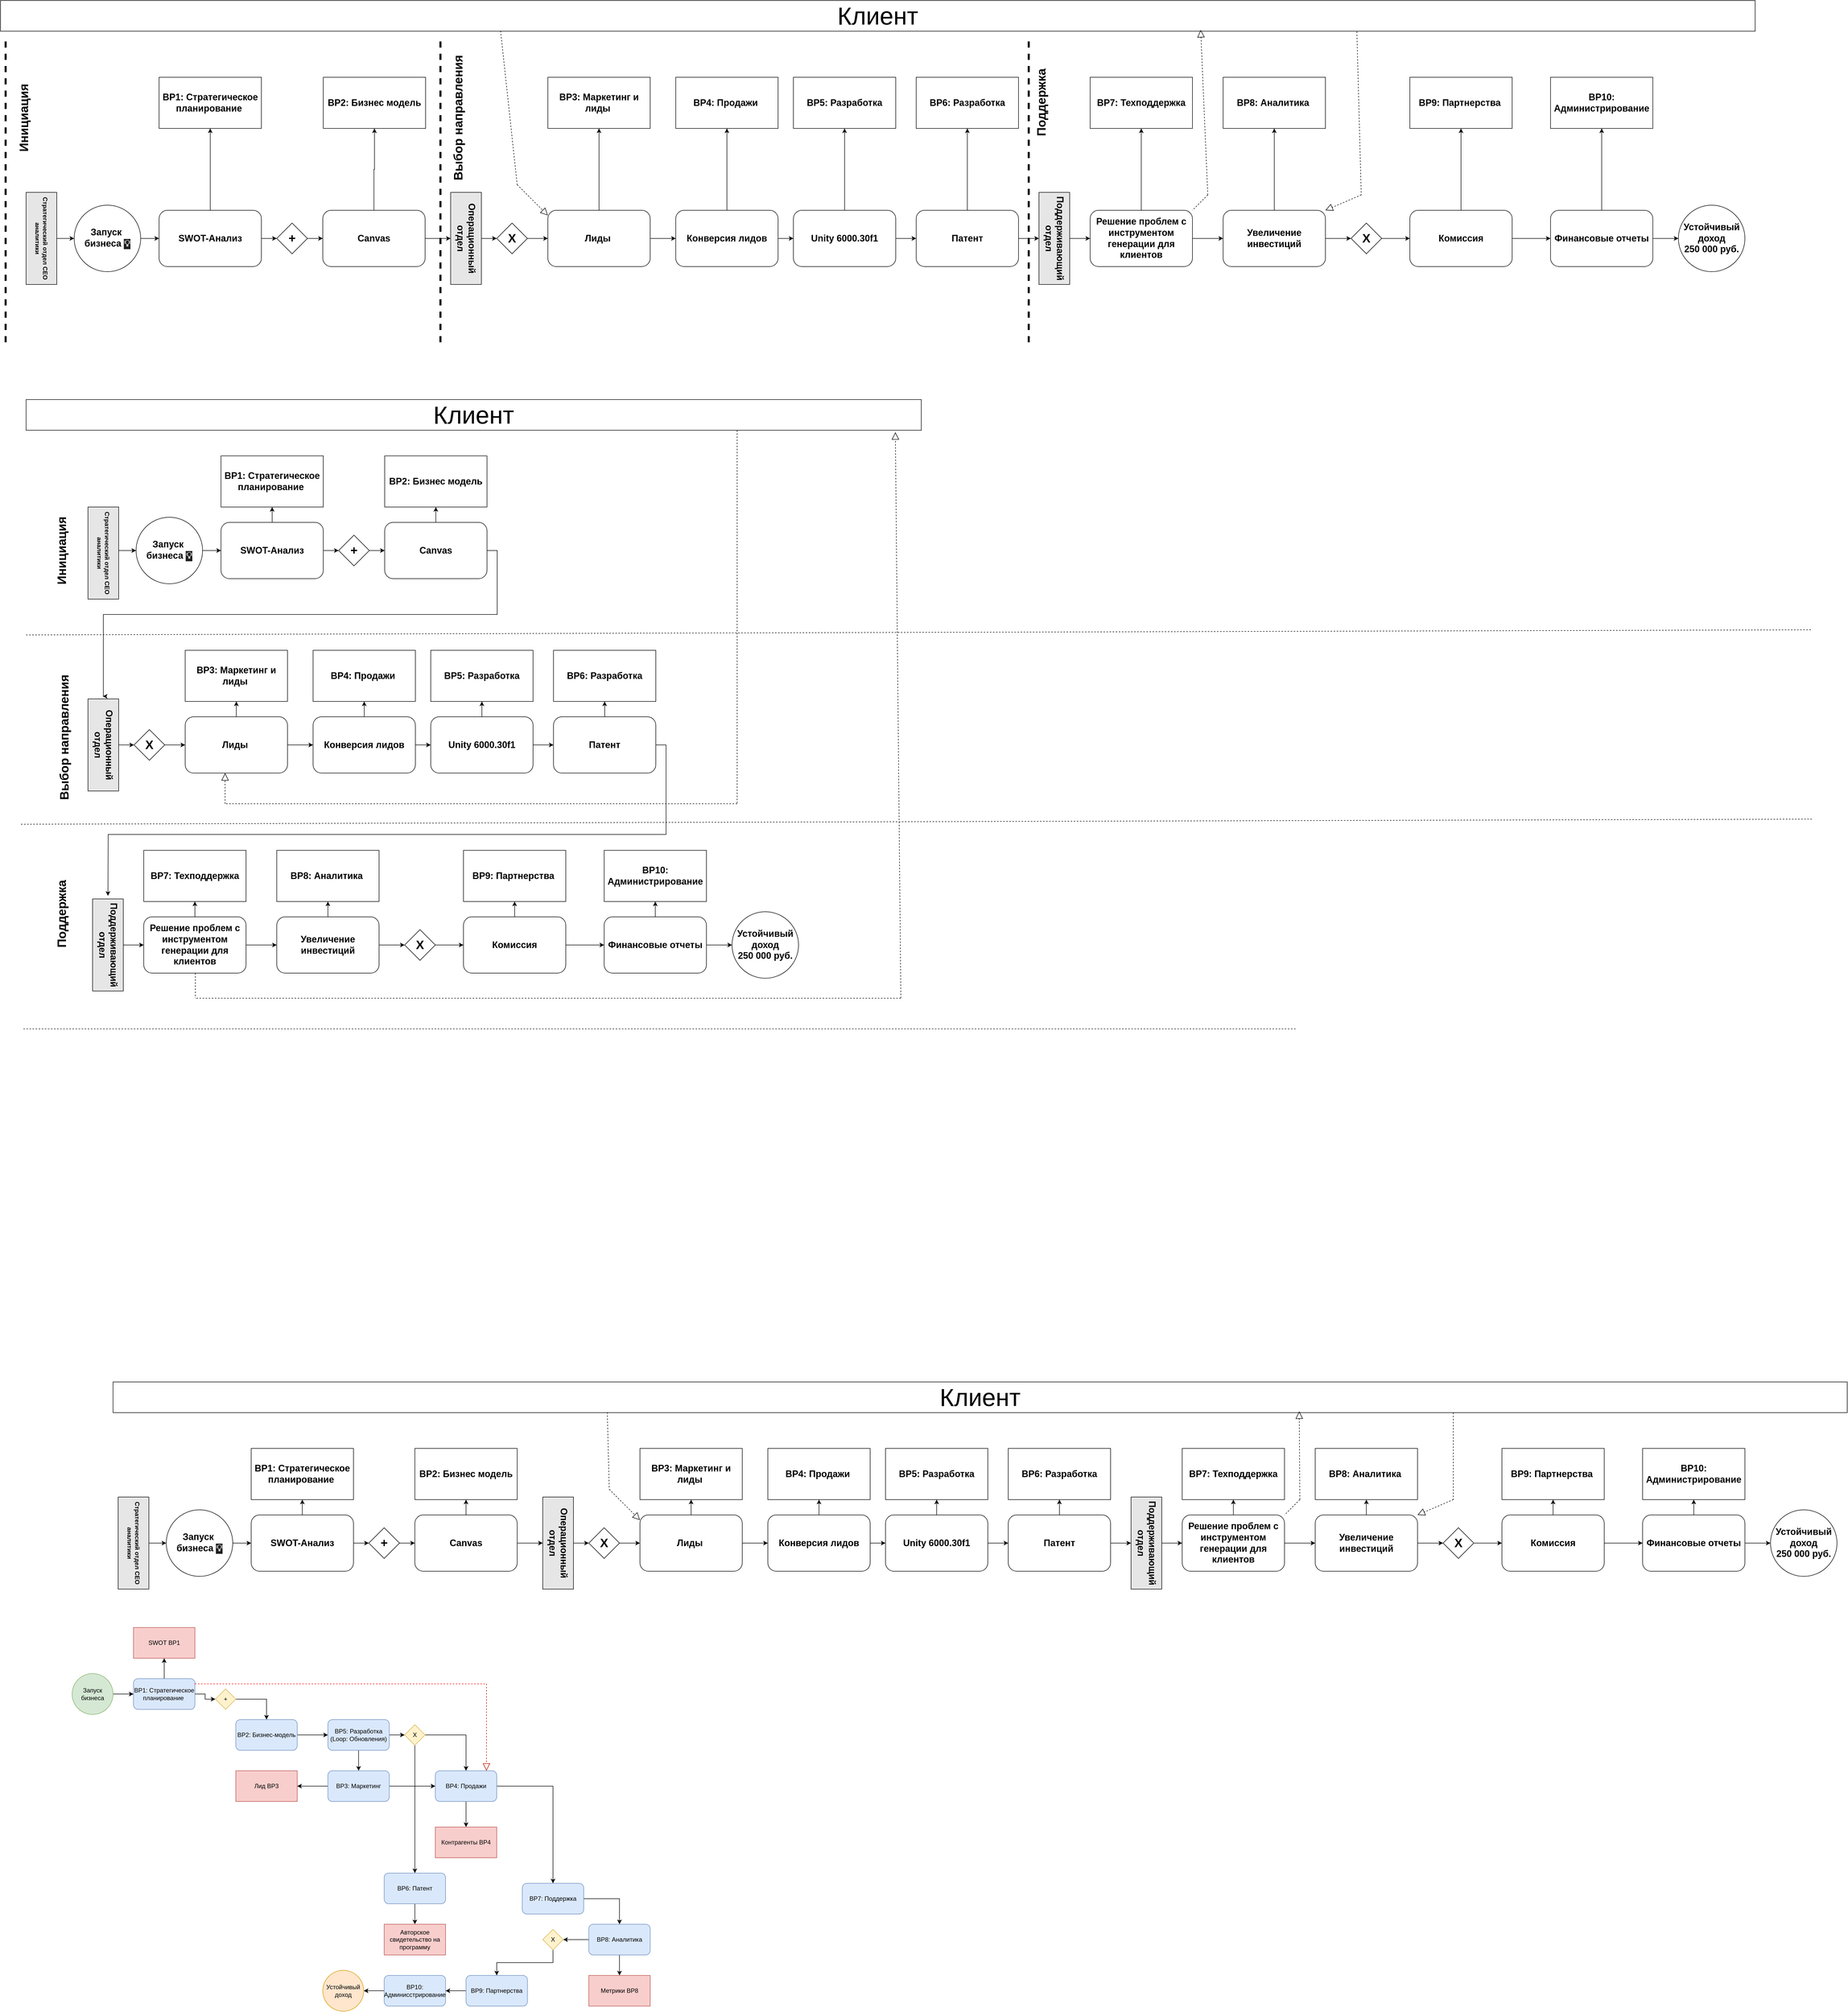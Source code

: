 <mxfile version="28.1.2">
  <diagram name="Страница — 1" id="ltm_6fakd4BBsWArmzIJ">
    <mxGraphModel dx="4300" dy="5707" grid="1" gridSize="10" guides="1" tooltips="1" connect="1" arrows="1" fold="1" page="1" pageScale="1" pageWidth="827" pageHeight="1169" math="0" shadow="0">
      <root>
        <mxCell id="0" />
        <mxCell id="1" parent="0" />
        <mxCell id="vy1yvZvSaZHZFVnlP1wL-4" style="edgeStyle=orthogonalEdgeStyle;rounded=0;orthogonalLoop=1;jettySize=auto;html=1;exitX=1;exitY=0.5;exitDx=0;exitDy=0;entryX=0;entryY=0.5;entryDx=0;entryDy=0;" parent="1" source="vy1yvZvSaZHZFVnlP1wL-1" target="vy1yvZvSaZHZFVnlP1wL-2" edge="1">
          <mxGeometry relative="1" as="geometry" />
        </mxCell>
        <mxCell id="vy1yvZvSaZHZFVnlP1wL-1" value="Запуск&lt;div&gt;бизнеса&lt;/div&gt;" style="ellipse;whiteSpace=wrap;html=1;aspect=fixed;fillColor=#d5e8d4;strokeColor=#82b366;" parent="1" vertex="1">
          <mxGeometry x="100" y="440" width="80" height="80" as="geometry" />
        </mxCell>
        <mxCell id="vy1yvZvSaZHZFVnlP1wL-5" style="edgeStyle=orthogonalEdgeStyle;rounded=0;orthogonalLoop=1;jettySize=auto;html=1;exitX=0.5;exitY=0;exitDx=0;exitDy=0;entryX=0.5;entryY=1;entryDx=0;entryDy=0;" parent="1" source="vy1yvZvSaZHZFVnlP1wL-2" target="vy1yvZvSaZHZFVnlP1wL-3" edge="1">
          <mxGeometry relative="1" as="geometry" />
        </mxCell>
        <mxCell id="vy1yvZvSaZHZFVnlP1wL-7" style="edgeStyle=orthogonalEdgeStyle;rounded=0;orthogonalLoop=1;jettySize=auto;html=1;exitX=1;exitY=0.5;exitDx=0;exitDy=0;" parent="1" source="vy1yvZvSaZHZFVnlP1wL-2" target="vy1yvZvSaZHZFVnlP1wL-6" edge="1">
          <mxGeometry relative="1" as="geometry" />
        </mxCell>
        <mxCell id="vy1yvZvSaZHZFVnlP1wL-2" value="BP1: Стратегическое планирование&amp;nbsp;" style="rounded=1;whiteSpace=wrap;html=1;fillColor=#dae8fc;strokeColor=#6c8ebf;" parent="1" vertex="1">
          <mxGeometry x="220" y="450" width="120" height="60" as="geometry" />
        </mxCell>
        <mxCell id="vy1yvZvSaZHZFVnlP1wL-3" value="SWOT BP1" style="rounded=0;whiteSpace=wrap;html=1;fillColor=#f8cecc;strokeColor=#b85450;" parent="1" vertex="1">
          <mxGeometry x="220" y="350" width="120" height="60" as="geometry" />
        </mxCell>
        <mxCell id="vy1yvZvSaZHZFVnlP1wL-9" style="edgeStyle=orthogonalEdgeStyle;rounded=0;orthogonalLoop=1;jettySize=auto;html=1;exitX=1;exitY=0.5;exitDx=0;exitDy=0;entryX=0.5;entryY=0;entryDx=0;entryDy=0;" parent="1" source="vy1yvZvSaZHZFVnlP1wL-6" target="vy1yvZvSaZHZFVnlP1wL-8" edge="1">
          <mxGeometry relative="1" as="geometry" />
        </mxCell>
        <mxCell id="vy1yvZvSaZHZFVnlP1wL-6" value="+" style="rhombus;whiteSpace=wrap;html=1;fillColor=#fff2cc;strokeColor=#d6b656;" parent="1" vertex="1">
          <mxGeometry x="380" y="470" width="40" height="40" as="geometry" />
        </mxCell>
        <mxCell id="vy1yvZvSaZHZFVnlP1wL-12" style="edgeStyle=orthogonalEdgeStyle;rounded=0;orthogonalLoop=1;jettySize=auto;html=1;exitX=1;exitY=0.5;exitDx=0;exitDy=0;entryX=0;entryY=0.5;entryDx=0;entryDy=0;" parent="1" source="vy1yvZvSaZHZFVnlP1wL-8" target="vy1yvZvSaZHZFVnlP1wL-10" edge="1">
          <mxGeometry relative="1" as="geometry" />
        </mxCell>
        <mxCell id="vy1yvZvSaZHZFVnlP1wL-8" value="BP2: Бизнес-модель" style="rounded=1;whiteSpace=wrap;html=1;fillColor=#dae8fc;strokeColor=#6c8ebf;" parent="1" vertex="1">
          <mxGeometry x="420" y="530" width="120" height="60" as="geometry" />
        </mxCell>
        <mxCell id="vy1yvZvSaZHZFVnlP1wL-13" style="edgeStyle=orthogonalEdgeStyle;rounded=0;orthogonalLoop=1;jettySize=auto;html=1;exitX=1;exitY=0.5;exitDx=0;exitDy=0;entryX=0;entryY=0.5;entryDx=0;entryDy=0;" parent="1" source="vy1yvZvSaZHZFVnlP1wL-10" target="vy1yvZvSaZHZFVnlP1wL-11" edge="1">
          <mxGeometry relative="1" as="geometry" />
        </mxCell>
        <mxCell id="vy1yvZvSaZHZFVnlP1wL-15" style="edgeStyle=orthogonalEdgeStyle;rounded=0;orthogonalLoop=1;jettySize=auto;html=1;exitX=0.5;exitY=1;exitDx=0;exitDy=0;entryX=0.5;entryY=0;entryDx=0;entryDy=0;" parent="1" source="vy1yvZvSaZHZFVnlP1wL-10" target="vy1yvZvSaZHZFVnlP1wL-14" edge="1">
          <mxGeometry relative="1" as="geometry" />
        </mxCell>
        <mxCell id="vy1yvZvSaZHZFVnlP1wL-10" value="BP5: Разработка (Loop: Обновления)" style="rounded=1;whiteSpace=wrap;html=1;fillColor=#dae8fc;strokeColor=#6c8ebf;" parent="1" vertex="1">
          <mxGeometry x="600" y="530" width="120" height="60" as="geometry" />
        </mxCell>
        <mxCell id="vy1yvZvSaZHZFVnlP1wL-17" style="edgeStyle=orthogonalEdgeStyle;rounded=0;orthogonalLoop=1;jettySize=auto;html=1;exitX=1;exitY=0.5;exitDx=0;exitDy=0;entryX=0.5;entryY=0;entryDx=0;entryDy=0;" parent="1" source="vy1yvZvSaZHZFVnlP1wL-11" target="vy1yvZvSaZHZFVnlP1wL-16" edge="1">
          <mxGeometry relative="1" as="geometry" />
        </mxCell>
        <mxCell id="vy1yvZvSaZHZFVnlP1wL-35" style="edgeStyle=orthogonalEdgeStyle;rounded=0;orthogonalLoop=1;jettySize=auto;html=1;exitX=0.5;exitY=1;exitDx=0;exitDy=0;entryX=0.5;entryY=0;entryDx=0;entryDy=0;" parent="1" source="vy1yvZvSaZHZFVnlP1wL-11" target="vy1yvZvSaZHZFVnlP1wL-31" edge="1">
          <mxGeometry relative="1" as="geometry" />
        </mxCell>
        <mxCell id="vy1yvZvSaZHZFVnlP1wL-11" value="X" style="rhombus;whiteSpace=wrap;html=1;fillColor=#fff2cc;strokeColor=#d6b656;" parent="1" vertex="1">
          <mxGeometry x="750" y="540" width="40" height="40" as="geometry" />
        </mxCell>
        <mxCell id="vy1yvZvSaZHZFVnlP1wL-18" style="edgeStyle=orthogonalEdgeStyle;rounded=0;orthogonalLoop=1;jettySize=auto;html=1;exitX=1;exitY=0.5;exitDx=0;exitDy=0;entryX=0;entryY=0.5;entryDx=0;entryDy=0;" parent="1" source="vy1yvZvSaZHZFVnlP1wL-14" target="vy1yvZvSaZHZFVnlP1wL-16" edge="1">
          <mxGeometry relative="1" as="geometry" />
        </mxCell>
        <mxCell id="vy1yvZvSaZHZFVnlP1wL-20" style="edgeStyle=orthogonalEdgeStyle;rounded=0;orthogonalLoop=1;jettySize=auto;html=1;exitX=0;exitY=0.5;exitDx=0;exitDy=0;entryX=1;entryY=0.5;entryDx=0;entryDy=0;" parent="1" source="vy1yvZvSaZHZFVnlP1wL-14" target="vy1yvZvSaZHZFVnlP1wL-19" edge="1">
          <mxGeometry relative="1" as="geometry" />
        </mxCell>
        <mxCell id="vy1yvZvSaZHZFVnlP1wL-14" value="BP3: Маркетинг" style="rounded=1;whiteSpace=wrap;html=1;fillColor=#dae8fc;strokeColor=#6c8ebf;" parent="1" vertex="1">
          <mxGeometry x="600" y="630" width="120" height="60" as="geometry" />
        </mxCell>
        <mxCell id="vy1yvZvSaZHZFVnlP1wL-22" style="edgeStyle=orthogonalEdgeStyle;rounded=0;orthogonalLoop=1;jettySize=auto;html=1;exitX=0.5;exitY=1;exitDx=0;exitDy=0;entryX=0.5;entryY=0;entryDx=0;entryDy=0;" parent="1" source="vy1yvZvSaZHZFVnlP1wL-16" target="vy1yvZvSaZHZFVnlP1wL-21" edge="1">
          <mxGeometry relative="1" as="geometry" />
        </mxCell>
        <mxCell id="vy1yvZvSaZHZFVnlP1wL-24" style="edgeStyle=orthogonalEdgeStyle;rounded=0;orthogonalLoop=1;jettySize=auto;html=1;exitX=1;exitY=0.5;exitDx=0;exitDy=0;entryX=0.5;entryY=0;entryDx=0;entryDy=0;" parent="1" source="vy1yvZvSaZHZFVnlP1wL-16" target="vy1yvZvSaZHZFVnlP1wL-23" edge="1">
          <mxGeometry relative="1" as="geometry" />
        </mxCell>
        <mxCell id="vy1yvZvSaZHZFVnlP1wL-16" value="BP4: Продажи" style="rounded=1;whiteSpace=wrap;html=1;fillColor=#dae8fc;strokeColor=#6c8ebf;" parent="1" vertex="1">
          <mxGeometry x="810" y="630" width="120" height="60" as="geometry" />
        </mxCell>
        <mxCell id="vy1yvZvSaZHZFVnlP1wL-19" value="Лид BP3" style="rounded=0;whiteSpace=wrap;html=1;fillColor=#f8cecc;strokeColor=#b85450;" parent="1" vertex="1">
          <mxGeometry x="420" y="630" width="120" height="60" as="geometry" />
        </mxCell>
        <mxCell id="vy1yvZvSaZHZFVnlP1wL-21" value="Контрагенты BP4" style="rounded=0;whiteSpace=wrap;html=1;fillColor=#f8cecc;strokeColor=#b85450;" parent="1" vertex="1">
          <mxGeometry x="810" y="740" width="120" height="60" as="geometry" />
        </mxCell>
        <mxCell id="vy1yvZvSaZHZFVnlP1wL-26" style="edgeStyle=orthogonalEdgeStyle;rounded=0;orthogonalLoop=1;jettySize=auto;html=1;exitX=1;exitY=0.5;exitDx=0;exitDy=0;entryX=0.5;entryY=0;entryDx=0;entryDy=0;" parent="1" source="vy1yvZvSaZHZFVnlP1wL-23" target="vy1yvZvSaZHZFVnlP1wL-25" edge="1">
          <mxGeometry relative="1" as="geometry" />
        </mxCell>
        <mxCell id="vy1yvZvSaZHZFVnlP1wL-23" value="BP7: Поддержка" style="rounded=1;whiteSpace=wrap;html=1;fillColor=#dae8fc;strokeColor=#6c8ebf;" parent="1" vertex="1">
          <mxGeometry x="980" y="850" width="120" height="60" as="geometry" />
        </mxCell>
        <mxCell id="vy1yvZvSaZHZFVnlP1wL-28" style="edgeStyle=orthogonalEdgeStyle;rounded=0;orthogonalLoop=1;jettySize=auto;html=1;exitX=0.5;exitY=1;exitDx=0;exitDy=0;entryX=0.5;entryY=0;entryDx=0;entryDy=0;" parent="1" source="vy1yvZvSaZHZFVnlP1wL-25" target="vy1yvZvSaZHZFVnlP1wL-27" edge="1">
          <mxGeometry relative="1" as="geometry" />
        </mxCell>
        <mxCell id="vy1yvZvSaZHZFVnlP1wL-30" style="edgeStyle=orthogonalEdgeStyle;rounded=0;orthogonalLoop=1;jettySize=auto;html=1;exitX=0;exitY=0.5;exitDx=0;exitDy=0;entryX=1;entryY=0.5;entryDx=0;entryDy=0;" parent="1" source="vy1yvZvSaZHZFVnlP1wL-25" target="vy1yvZvSaZHZFVnlP1wL-29" edge="1">
          <mxGeometry relative="1" as="geometry" />
        </mxCell>
        <mxCell id="vy1yvZvSaZHZFVnlP1wL-25" value="BP8: Аналитика" style="rounded=1;whiteSpace=wrap;html=1;fillColor=#dae8fc;strokeColor=#6c8ebf;" parent="1" vertex="1">
          <mxGeometry x="1110" y="930" width="120" height="60" as="geometry" />
        </mxCell>
        <mxCell id="vy1yvZvSaZHZFVnlP1wL-27" value="Метрики BP8" style="rounded=0;whiteSpace=wrap;html=1;fillColor=#f8cecc;strokeColor=#b85450;" parent="1" vertex="1">
          <mxGeometry x="1110" y="1030" width="120" height="60" as="geometry" />
        </mxCell>
        <mxCell id="vy1yvZvSaZHZFVnlP1wL-38" style="edgeStyle=orthogonalEdgeStyle;rounded=0;orthogonalLoop=1;jettySize=auto;html=1;exitX=0.5;exitY=1;exitDx=0;exitDy=0;entryX=0.5;entryY=0;entryDx=0;entryDy=0;" parent="1" source="vy1yvZvSaZHZFVnlP1wL-29" target="vy1yvZvSaZHZFVnlP1wL-37" edge="1">
          <mxGeometry relative="1" as="geometry" />
        </mxCell>
        <mxCell id="vy1yvZvSaZHZFVnlP1wL-29" value="X" style="rhombus;whiteSpace=wrap;html=1;fillColor=#fff2cc;strokeColor=#d6b656;" parent="1" vertex="1">
          <mxGeometry x="1020" y="940" width="40" height="40" as="geometry" />
        </mxCell>
        <mxCell id="vy1yvZvSaZHZFVnlP1wL-36" style="edgeStyle=orthogonalEdgeStyle;rounded=0;orthogonalLoop=1;jettySize=auto;html=1;exitX=0.5;exitY=1;exitDx=0;exitDy=0;entryX=0.5;entryY=0;entryDx=0;entryDy=0;" parent="1" source="vy1yvZvSaZHZFVnlP1wL-31" target="vy1yvZvSaZHZFVnlP1wL-33" edge="1">
          <mxGeometry relative="1" as="geometry" />
        </mxCell>
        <mxCell id="vy1yvZvSaZHZFVnlP1wL-31" value="BP6: Патент" style="rounded=1;whiteSpace=wrap;html=1;fillColor=#dae8fc;strokeColor=#6c8ebf;" parent="1" vertex="1">
          <mxGeometry x="710" y="830" width="120" height="60" as="geometry" />
        </mxCell>
        <mxCell id="vy1yvZvSaZHZFVnlP1wL-33" value="Авторское свидетельство на программу" style="rounded=0;whiteSpace=wrap;html=1;fillColor=#f8cecc;strokeColor=#b85450;" parent="1" vertex="1">
          <mxGeometry x="710" y="930" width="120" height="60" as="geometry" />
        </mxCell>
        <mxCell id="vy1yvZvSaZHZFVnlP1wL-40" style="edgeStyle=orthogonalEdgeStyle;rounded=0;orthogonalLoop=1;jettySize=auto;html=1;exitX=0;exitY=0.5;exitDx=0;exitDy=0;entryX=1;entryY=0.5;entryDx=0;entryDy=0;" parent="1" source="vy1yvZvSaZHZFVnlP1wL-37" target="vy1yvZvSaZHZFVnlP1wL-39" edge="1">
          <mxGeometry relative="1" as="geometry" />
        </mxCell>
        <mxCell id="vy1yvZvSaZHZFVnlP1wL-37" value="BP9: Партнерства" style="rounded=1;whiteSpace=wrap;html=1;fillColor=#dae8fc;strokeColor=#6c8ebf;" parent="1" vertex="1">
          <mxGeometry x="870" y="1030" width="120" height="60" as="geometry" />
        </mxCell>
        <mxCell id="vy1yvZvSaZHZFVnlP1wL-42" style="edgeStyle=orthogonalEdgeStyle;rounded=0;orthogonalLoop=1;jettySize=auto;html=1;exitX=0;exitY=0.5;exitDx=0;exitDy=0;entryX=1;entryY=0.5;entryDx=0;entryDy=0;" parent="1" source="vy1yvZvSaZHZFVnlP1wL-39" target="vy1yvZvSaZHZFVnlP1wL-41" edge="1">
          <mxGeometry relative="1" as="geometry" />
        </mxCell>
        <mxCell id="vy1yvZvSaZHZFVnlP1wL-39" value="BP10: Админисстрирование" style="rounded=1;whiteSpace=wrap;html=1;fillColor=#dae8fc;strokeColor=#6c8ebf;" parent="1" vertex="1">
          <mxGeometry x="710" y="1030" width="120" height="60" as="geometry" />
        </mxCell>
        <mxCell id="vy1yvZvSaZHZFVnlP1wL-41" value="Устойчивый&lt;div&gt;доход&lt;/div&gt;" style="ellipse;whiteSpace=wrap;html=1;aspect=fixed;fillColor=#ffe6cc;strokeColor=#d79b00;" parent="1" vertex="1">
          <mxGeometry x="590" y="1020" width="80" height="80" as="geometry" />
        </mxCell>
        <mxCell id="vy1yvZvSaZHZFVnlP1wL-43" value="" style="endArrow=block;dashed=1;endFill=0;endSize=12;html=1;rounded=0;entryX=0.833;entryY=0;entryDx=0;entryDy=0;entryPerimeter=0;fillColor=#f8cecc;strokeColor=#B80D00;" parent="1" target="vy1yvZvSaZHZFVnlP1wL-16" edge="1">
          <mxGeometry width="160" relative="1" as="geometry">
            <mxPoint x="910" y="460" as="sourcePoint" />
            <mxPoint x="960" y="479.5" as="targetPoint" />
          </mxGeometry>
        </mxCell>
        <mxCell id="vy1yvZvSaZHZFVnlP1wL-44" value="" style="endArrow=none;dashed=1;html=1;rounded=0;strokeColor=#FF0000;" parent="1" edge="1">
          <mxGeometry width="50" height="50" relative="1" as="geometry">
            <mxPoint x="340" y="460" as="sourcePoint" />
            <mxPoint x="910" y="460" as="targetPoint" />
          </mxGeometry>
        </mxCell>
        <mxCell id="-sYDUXJ36ls7c_k2lDZH-23" style="edgeStyle=orthogonalEdgeStyle;rounded=0;orthogonalLoop=1;jettySize=auto;html=1;exitX=0.5;exitY=0;exitDx=0;exitDy=0;entryX=0;entryY=0.5;entryDx=0;entryDy=0;" parent="1" source="-sYDUXJ36ls7c_k2lDZH-1" target="-sYDUXJ36ls7c_k2lDZH-2" edge="1">
          <mxGeometry relative="1" as="geometry" />
        </mxCell>
        <mxCell id="-sYDUXJ36ls7c_k2lDZH-1" value="&lt;b&gt;Стратегический отдел CEO аналитики&lt;/b&gt;" style="rounded=0;whiteSpace=wrap;html=1;rotation=90;fillColor=#E6E6E6;" parent="1" vertex="1">
          <mxGeometry x="130" y="155" width="180" height="60" as="geometry" />
        </mxCell>
        <mxCell id="-sYDUXJ36ls7c_k2lDZH-5" style="edgeStyle=orthogonalEdgeStyle;rounded=0;orthogonalLoop=1;jettySize=auto;html=1;exitX=1;exitY=0.5;exitDx=0;exitDy=0;entryX=0;entryY=0.5;entryDx=0;entryDy=0;" parent="1" source="-sYDUXJ36ls7c_k2lDZH-2" target="-sYDUXJ36ls7c_k2lDZH-3" edge="1">
          <mxGeometry relative="1" as="geometry" />
        </mxCell>
        <mxCell id="-sYDUXJ36ls7c_k2lDZH-2" value="&lt;b&gt;&lt;font style=&quot;font-size: 18px;&quot;&gt;Запуск&amp;nbsp; бизнеса&amp;nbsp;&lt;span style=&quot;background-color: rgb(31, 31, 31); color: rgb(204, 204, 204); font-family: Consolas, &amp;quot;Courier New&amp;quot;, monospace; white-space: pre;&quot;&gt;💡&lt;/span&gt;&lt;/font&gt;&lt;/b&gt;" style="ellipse;whiteSpace=wrap;html=1;aspect=fixed;" parent="1" vertex="1">
          <mxGeometry x="284" y="120" width="130" height="130" as="geometry" />
        </mxCell>
        <mxCell id="-sYDUXJ36ls7c_k2lDZH-8" style="edgeStyle=orthogonalEdgeStyle;rounded=0;orthogonalLoop=1;jettySize=auto;html=1;exitX=0.5;exitY=0;exitDx=0;exitDy=0;entryX=0.5;entryY=1;entryDx=0;entryDy=0;" parent="1" source="-sYDUXJ36ls7c_k2lDZH-3" target="-sYDUXJ36ls7c_k2lDZH-4" edge="1">
          <mxGeometry relative="1" as="geometry" />
        </mxCell>
        <mxCell id="-sYDUXJ36ls7c_k2lDZH-9" style="edgeStyle=orthogonalEdgeStyle;rounded=0;orthogonalLoop=1;jettySize=auto;html=1;exitX=1;exitY=0.5;exitDx=0;exitDy=0;entryX=0;entryY=0.5;entryDx=0;entryDy=0;" parent="1" source="-sYDUXJ36ls7c_k2lDZH-3" target="-sYDUXJ36ls7c_k2lDZH-6" edge="1">
          <mxGeometry relative="1" as="geometry" />
        </mxCell>
        <mxCell id="-sYDUXJ36ls7c_k2lDZH-3" value="&lt;b&gt;&lt;font style=&quot;font-size: 18px;&quot;&gt;SWOT-Анализ&lt;/font&gt;&lt;/b&gt;" style="rounded=1;whiteSpace=wrap;html=1;" parent="1" vertex="1">
          <mxGeometry x="450" y="130" width="200" height="110" as="geometry" />
        </mxCell>
        <mxCell id="-sYDUXJ36ls7c_k2lDZH-4" value="&lt;font style=&quot;font-size: 18px;&quot;&gt;&lt;b&gt;BP1: Стратегическое планирование&amp;nbsp;&lt;/b&gt;&lt;/font&gt;" style="rounded=0;whiteSpace=wrap;html=1;" parent="1" vertex="1">
          <mxGeometry x="450" width="200" height="100" as="geometry" />
        </mxCell>
        <mxCell id="-sYDUXJ36ls7c_k2lDZH-10" style="edgeStyle=orthogonalEdgeStyle;rounded=0;orthogonalLoop=1;jettySize=auto;html=1;exitX=1;exitY=0.5;exitDx=0;exitDy=0;entryX=0;entryY=0.5;entryDx=0;entryDy=0;" parent="1" source="-sYDUXJ36ls7c_k2lDZH-6" target="-sYDUXJ36ls7c_k2lDZH-7" edge="1">
          <mxGeometry relative="1" as="geometry" />
        </mxCell>
        <mxCell id="-sYDUXJ36ls7c_k2lDZH-6" value="&lt;font style=&quot;font-size: 24px;&quot;&gt;&lt;b&gt;+&lt;/b&gt;&lt;/font&gt;" style="rhombus;whiteSpace=wrap;html=1;" parent="1" vertex="1">
          <mxGeometry x="680" y="155" width="60" height="60" as="geometry" />
        </mxCell>
        <mxCell id="-sYDUXJ36ls7c_k2lDZH-12" style="edgeStyle=orthogonalEdgeStyle;rounded=0;orthogonalLoop=1;jettySize=auto;html=1;exitX=0.5;exitY=0;exitDx=0;exitDy=0;entryX=0.5;entryY=1;entryDx=0;entryDy=0;" parent="1" source="-sYDUXJ36ls7c_k2lDZH-7" target="-sYDUXJ36ls7c_k2lDZH-11" edge="1">
          <mxGeometry relative="1" as="geometry" />
        </mxCell>
        <mxCell id="-sYDUXJ36ls7c_k2lDZH-15" style="edgeStyle=orthogonalEdgeStyle;rounded=0;orthogonalLoop=1;jettySize=auto;html=1;exitX=1;exitY=0.5;exitDx=0;exitDy=0;entryX=0.5;entryY=1;entryDx=0;entryDy=0;" parent="1" source="-sYDUXJ36ls7c_k2lDZH-7" target="-sYDUXJ36ls7c_k2lDZH-13" edge="1">
          <mxGeometry relative="1" as="geometry" />
        </mxCell>
        <mxCell id="-sYDUXJ36ls7c_k2lDZH-7" value="&lt;font style=&quot;font-size: 18px;&quot;&gt;&lt;b&gt;Canvas&lt;/b&gt;&lt;/font&gt;" style="rounded=1;whiteSpace=wrap;html=1;" parent="1" vertex="1">
          <mxGeometry x="770" y="130" width="200" height="110" as="geometry" />
        </mxCell>
        <mxCell id="-sYDUXJ36ls7c_k2lDZH-11" value="&lt;b&gt;&lt;font style=&quot;font-size: 18px;&quot;&gt;BP2: Бизнес модель&lt;/font&gt;&lt;/b&gt;" style="rounded=0;whiteSpace=wrap;html=1;" parent="1" vertex="1">
          <mxGeometry x="770" width="200" height="100" as="geometry" />
        </mxCell>
        <mxCell id="-sYDUXJ36ls7c_k2lDZH-24" style="edgeStyle=orthogonalEdgeStyle;rounded=0;orthogonalLoop=1;jettySize=auto;html=1;exitX=0.5;exitY=0;exitDx=0;exitDy=0;entryX=0;entryY=0.5;entryDx=0;entryDy=0;" parent="1" source="-sYDUXJ36ls7c_k2lDZH-13" target="-sYDUXJ36ls7c_k2lDZH-17" edge="1">
          <mxGeometry relative="1" as="geometry" />
        </mxCell>
        <mxCell id="-sYDUXJ36ls7c_k2lDZH-13" value="&lt;font style=&quot;font-size: 18px;&quot;&gt;&lt;b&gt;Операционный отдел&lt;/b&gt;&lt;/font&gt;" style="rounded=0;whiteSpace=wrap;html=1;rotation=90;fillColor=#E6E6E6;" parent="1" vertex="1">
          <mxGeometry x="960" y="155" width="180" height="60" as="geometry" />
        </mxCell>
        <mxCell id="-sYDUXJ36ls7c_k2lDZH-14" value="&lt;font style=&quot;font-size: 48px;&quot;&gt;Клиент&lt;/font&gt;" style="rounded=0;whiteSpace=wrap;html=1;" parent="1" vertex="1">
          <mxGeometry x="180" y="-130" width="3390" height="60" as="geometry" />
        </mxCell>
        <mxCell id="-sYDUXJ36ls7c_k2lDZH-25" style="edgeStyle=orthogonalEdgeStyle;rounded=0;orthogonalLoop=1;jettySize=auto;html=1;exitX=1;exitY=0.5;exitDx=0;exitDy=0;entryX=0;entryY=0.5;entryDx=0;entryDy=0;" parent="1" source="-sYDUXJ36ls7c_k2lDZH-17" target="-sYDUXJ36ls7c_k2lDZH-20" edge="1">
          <mxGeometry relative="1" as="geometry" />
        </mxCell>
        <mxCell id="-sYDUXJ36ls7c_k2lDZH-17" value="&lt;span style=&quot;font-size: 24px;&quot;&gt;&lt;b&gt;X&lt;/b&gt;&lt;/span&gt;" style="rhombus;whiteSpace=wrap;html=1;" parent="1" vertex="1">
          <mxGeometry x="1110" y="155" width="60" height="60" as="geometry" />
        </mxCell>
        <mxCell id="-sYDUXJ36ls7c_k2lDZH-42" style="edgeStyle=orthogonalEdgeStyle;rounded=0;orthogonalLoop=1;jettySize=auto;html=1;exitX=0.5;exitY=0;exitDx=0;exitDy=0;entryX=0;entryY=0.5;entryDx=0;entryDy=0;" parent="1" source="-sYDUXJ36ls7c_k2lDZH-19" target="-sYDUXJ36ls7c_k2lDZH-41" edge="1">
          <mxGeometry relative="1" as="geometry" />
        </mxCell>
        <mxCell id="-sYDUXJ36ls7c_k2lDZH-19" value="&lt;font style=&quot;font-size: 18px;&quot;&gt;&lt;b&gt;Поддерживающий отдел&lt;/b&gt;&lt;/font&gt;" style="rounded=0;whiteSpace=wrap;html=1;rotation=90;fillColor=#E6E6E6;" parent="1" vertex="1">
          <mxGeometry x="2110" y="155" width="180" height="60" as="geometry" />
        </mxCell>
        <mxCell id="-sYDUXJ36ls7c_k2lDZH-26" style="edgeStyle=orthogonalEdgeStyle;rounded=0;orthogonalLoop=1;jettySize=auto;html=1;exitX=0.5;exitY=0;exitDx=0;exitDy=0;entryX=0.5;entryY=1;entryDx=0;entryDy=0;" parent="1" source="-sYDUXJ36ls7c_k2lDZH-20" target="-sYDUXJ36ls7c_k2lDZH-21" edge="1">
          <mxGeometry relative="1" as="geometry" />
        </mxCell>
        <mxCell id="-sYDUXJ36ls7c_k2lDZH-28" style="edgeStyle=orthogonalEdgeStyle;rounded=0;orthogonalLoop=1;jettySize=auto;html=1;exitX=1;exitY=0.5;exitDx=0;exitDy=0;entryX=0;entryY=0.5;entryDx=0;entryDy=0;" parent="1" source="-sYDUXJ36ls7c_k2lDZH-20" target="-sYDUXJ36ls7c_k2lDZH-27" edge="1">
          <mxGeometry relative="1" as="geometry" />
        </mxCell>
        <mxCell id="-sYDUXJ36ls7c_k2lDZH-20" value="&lt;font style=&quot;font-size: 18px;&quot;&gt;&lt;b&gt;Лиды&amp;nbsp;&lt;/b&gt;&lt;/font&gt;" style="rounded=1;whiteSpace=wrap;html=1;" parent="1" vertex="1">
          <mxGeometry x="1210" y="130" width="200" height="110" as="geometry" />
        </mxCell>
        <mxCell id="-sYDUXJ36ls7c_k2lDZH-21" value="&lt;font style=&quot;font-size: 18px;&quot;&gt;&lt;b&gt;BP3: Маркетинг и лиды&amp;nbsp;&lt;/b&gt;&lt;/font&gt;" style="rounded=0;whiteSpace=wrap;html=1;" parent="1" vertex="1">
          <mxGeometry x="1210" width="200" height="100" as="geometry" />
        </mxCell>
        <mxCell id="-sYDUXJ36ls7c_k2lDZH-30" style="edgeStyle=orthogonalEdgeStyle;rounded=0;orthogonalLoop=1;jettySize=auto;html=1;exitX=0.5;exitY=0;exitDx=0;exitDy=0;entryX=0.5;entryY=1;entryDx=0;entryDy=0;" parent="1" source="-sYDUXJ36ls7c_k2lDZH-27" target="-sYDUXJ36ls7c_k2lDZH-29" edge="1">
          <mxGeometry relative="1" as="geometry" />
        </mxCell>
        <mxCell id="-sYDUXJ36ls7c_k2lDZH-34" style="edgeStyle=orthogonalEdgeStyle;rounded=0;orthogonalLoop=1;jettySize=auto;html=1;exitX=1;exitY=0.5;exitDx=0;exitDy=0;entryX=0;entryY=0.5;entryDx=0;entryDy=0;" parent="1" source="-sYDUXJ36ls7c_k2lDZH-27" target="-sYDUXJ36ls7c_k2lDZH-31" edge="1">
          <mxGeometry relative="1" as="geometry" />
        </mxCell>
        <mxCell id="-sYDUXJ36ls7c_k2lDZH-27" value="&lt;b&gt;&lt;font style=&quot;font-size: 18px;&quot;&gt;Конверсия лидов&lt;/font&gt;&lt;/b&gt;" style="rounded=1;whiteSpace=wrap;html=1;" parent="1" vertex="1">
          <mxGeometry x="1460" y="130" width="200" height="110" as="geometry" />
        </mxCell>
        <mxCell id="-sYDUXJ36ls7c_k2lDZH-29" value="&lt;font style=&quot;font-size: 18px;&quot;&gt;&lt;b&gt;BP4: Продажи&amp;nbsp;&lt;/b&gt;&lt;/font&gt;" style="rounded=0;whiteSpace=wrap;html=1;" parent="1" vertex="1">
          <mxGeometry x="1460" width="200" height="100" as="geometry" />
        </mxCell>
        <mxCell id="-sYDUXJ36ls7c_k2lDZH-33" style="edgeStyle=orthogonalEdgeStyle;rounded=0;orthogonalLoop=1;jettySize=auto;html=1;exitX=0.5;exitY=0;exitDx=0;exitDy=0;entryX=0.5;entryY=1;entryDx=0;entryDy=0;" parent="1" source="-sYDUXJ36ls7c_k2lDZH-31" target="-sYDUXJ36ls7c_k2lDZH-32" edge="1">
          <mxGeometry relative="1" as="geometry" />
        </mxCell>
        <mxCell id="-sYDUXJ36ls7c_k2lDZH-37" style="edgeStyle=orthogonalEdgeStyle;rounded=0;orthogonalLoop=1;jettySize=auto;html=1;exitX=1;exitY=0.5;exitDx=0;exitDy=0;entryX=0;entryY=0.5;entryDx=0;entryDy=0;" parent="1" source="-sYDUXJ36ls7c_k2lDZH-31" target="-sYDUXJ36ls7c_k2lDZH-36" edge="1">
          <mxGeometry relative="1" as="geometry" />
        </mxCell>
        <mxCell id="-sYDUXJ36ls7c_k2lDZH-31" value="&lt;font style=&quot;font-size: 18px;&quot;&gt;&lt;b&gt;Unity 6000.30f1&lt;/b&gt;&lt;/font&gt;" style="rounded=1;whiteSpace=wrap;html=1;" parent="1" vertex="1">
          <mxGeometry x="1690" y="130" width="200" height="110" as="geometry" />
        </mxCell>
        <mxCell id="-sYDUXJ36ls7c_k2lDZH-32" value="&lt;font style=&quot;font-size: 18px;&quot;&gt;&lt;b&gt;BP5: Разработка&lt;/b&gt;&lt;/font&gt;" style="rounded=0;whiteSpace=wrap;html=1;" parent="1" vertex="1">
          <mxGeometry x="1690" width="200" height="100" as="geometry" />
        </mxCell>
        <mxCell id="-sYDUXJ36ls7c_k2lDZH-39" style="edgeStyle=orthogonalEdgeStyle;rounded=0;orthogonalLoop=1;jettySize=auto;html=1;exitX=0.5;exitY=0;exitDx=0;exitDy=0;entryX=0.5;entryY=1;entryDx=0;entryDy=0;" parent="1" source="-sYDUXJ36ls7c_k2lDZH-36" target="-sYDUXJ36ls7c_k2lDZH-38" edge="1">
          <mxGeometry relative="1" as="geometry" />
        </mxCell>
        <mxCell id="-sYDUXJ36ls7c_k2lDZH-40" style="edgeStyle=orthogonalEdgeStyle;rounded=0;orthogonalLoop=1;jettySize=auto;html=1;exitX=1;exitY=0.5;exitDx=0;exitDy=0;entryX=0.5;entryY=1;entryDx=0;entryDy=0;" parent="1" source="-sYDUXJ36ls7c_k2lDZH-36" target="-sYDUXJ36ls7c_k2lDZH-19" edge="1">
          <mxGeometry relative="1" as="geometry" />
        </mxCell>
        <mxCell id="-sYDUXJ36ls7c_k2lDZH-36" value="&lt;font style=&quot;font-size: 18px;&quot;&gt;&lt;b&gt;Патент&lt;/b&gt;&lt;/font&gt;" style="rounded=1;whiteSpace=wrap;html=1;" parent="1" vertex="1">
          <mxGeometry x="1930" y="130" width="200" height="110" as="geometry" />
        </mxCell>
        <mxCell id="-sYDUXJ36ls7c_k2lDZH-38" value="&lt;b&gt;&lt;font style=&quot;font-size: 18px;&quot;&gt;BP6: Разработка&lt;/font&gt;&lt;/b&gt;" style="rounded=0;whiteSpace=wrap;html=1;" parent="1" vertex="1">
          <mxGeometry x="1930" width="200" height="100" as="geometry" />
        </mxCell>
        <mxCell id="-sYDUXJ36ls7c_k2lDZH-44" style="edgeStyle=orthogonalEdgeStyle;rounded=0;orthogonalLoop=1;jettySize=auto;html=1;exitX=0.5;exitY=0;exitDx=0;exitDy=0;entryX=0.5;entryY=1;entryDx=0;entryDy=0;" parent="1" source="-sYDUXJ36ls7c_k2lDZH-41" target="-sYDUXJ36ls7c_k2lDZH-43" edge="1">
          <mxGeometry relative="1" as="geometry" />
        </mxCell>
        <mxCell id="-sYDUXJ36ls7c_k2lDZH-46" style="edgeStyle=orthogonalEdgeStyle;rounded=0;orthogonalLoop=1;jettySize=auto;html=1;exitX=1;exitY=0.5;exitDx=0;exitDy=0;entryX=0;entryY=0.5;entryDx=0;entryDy=0;" parent="1" source="-sYDUXJ36ls7c_k2lDZH-41" target="-sYDUXJ36ls7c_k2lDZH-45" edge="1">
          <mxGeometry relative="1" as="geometry" />
        </mxCell>
        <mxCell id="-sYDUXJ36ls7c_k2lDZH-41" value="&lt;b&gt;&lt;font style=&quot;font-size: 18px;&quot;&gt;Решение проблем с инструментом генерации для клиентов&lt;/font&gt;&lt;/b&gt;" style="rounded=1;whiteSpace=wrap;html=1;" parent="1" vertex="1">
          <mxGeometry x="2270" y="130" width="200" height="110" as="geometry" />
        </mxCell>
        <mxCell id="-sYDUXJ36ls7c_k2lDZH-43" value="&lt;font style=&quot;font-size: 18px;&quot;&gt;&lt;b&gt;BP7: Техподдержка&lt;/b&gt;&lt;/font&gt;" style="rounded=0;whiteSpace=wrap;html=1;" parent="1" vertex="1">
          <mxGeometry x="2270" width="200" height="100" as="geometry" />
        </mxCell>
        <mxCell id="-sYDUXJ36ls7c_k2lDZH-48" style="edgeStyle=orthogonalEdgeStyle;rounded=0;orthogonalLoop=1;jettySize=auto;html=1;exitX=0.5;exitY=0;exitDx=0;exitDy=0;entryX=0.5;entryY=1;entryDx=0;entryDy=0;" parent="1" source="-sYDUXJ36ls7c_k2lDZH-45" target="-sYDUXJ36ls7c_k2lDZH-47" edge="1">
          <mxGeometry relative="1" as="geometry" />
        </mxCell>
        <mxCell id="-sYDUXJ36ls7c_k2lDZH-50" style="edgeStyle=orthogonalEdgeStyle;rounded=0;orthogonalLoop=1;jettySize=auto;html=1;exitX=1;exitY=0.5;exitDx=0;exitDy=0;entryX=0;entryY=0.5;entryDx=0;entryDy=0;" parent="1" source="-sYDUXJ36ls7c_k2lDZH-45" target="-sYDUXJ36ls7c_k2lDZH-49" edge="1">
          <mxGeometry relative="1" as="geometry" />
        </mxCell>
        <mxCell id="-sYDUXJ36ls7c_k2lDZH-45" value="&lt;font style=&quot;font-size: 18px;&quot;&gt;&lt;b&gt;Увеличение инвестиций&lt;/b&gt;&lt;/font&gt;" style="rounded=1;whiteSpace=wrap;html=1;" parent="1" vertex="1">
          <mxGeometry x="2530" y="130" width="200" height="110" as="geometry" />
        </mxCell>
        <mxCell id="-sYDUXJ36ls7c_k2lDZH-47" value="&lt;font style=&quot;font-size: 18px;&quot;&gt;&lt;b&gt;BP8: Аналитика&amp;nbsp;&lt;/b&gt;&lt;/font&gt;" style="rounded=0;whiteSpace=wrap;html=1;" parent="1" vertex="1">
          <mxGeometry x="2530" width="200" height="100" as="geometry" />
        </mxCell>
        <mxCell id="-sYDUXJ36ls7c_k2lDZH-52" style="edgeStyle=orthogonalEdgeStyle;rounded=0;orthogonalLoop=1;jettySize=auto;html=1;exitX=1;exitY=0.5;exitDx=0;exitDy=0;entryX=0;entryY=0.5;entryDx=0;entryDy=0;" parent="1" source="-sYDUXJ36ls7c_k2lDZH-49" target="-sYDUXJ36ls7c_k2lDZH-51" edge="1">
          <mxGeometry relative="1" as="geometry" />
        </mxCell>
        <mxCell id="-sYDUXJ36ls7c_k2lDZH-49" value="&lt;span style=&quot;font-size: 24px;&quot;&gt;&lt;b&gt;X&lt;/b&gt;&lt;/span&gt;" style="rhombus;whiteSpace=wrap;html=1;" parent="1" vertex="1">
          <mxGeometry x="2780" y="155" width="60" height="60" as="geometry" />
        </mxCell>
        <mxCell id="-sYDUXJ36ls7c_k2lDZH-54" style="edgeStyle=orthogonalEdgeStyle;rounded=0;orthogonalLoop=1;jettySize=auto;html=1;exitX=0.5;exitY=0;exitDx=0;exitDy=0;entryX=0.5;entryY=1;entryDx=0;entryDy=0;" parent="1" source="-sYDUXJ36ls7c_k2lDZH-51" target="-sYDUXJ36ls7c_k2lDZH-53" edge="1">
          <mxGeometry relative="1" as="geometry" />
        </mxCell>
        <mxCell id="-sYDUXJ36ls7c_k2lDZH-56" style="edgeStyle=orthogonalEdgeStyle;rounded=0;orthogonalLoop=1;jettySize=auto;html=1;exitX=1;exitY=0.5;exitDx=0;exitDy=0;entryX=0;entryY=0.5;entryDx=0;entryDy=0;" parent="1" source="-sYDUXJ36ls7c_k2lDZH-51" target="-sYDUXJ36ls7c_k2lDZH-55" edge="1">
          <mxGeometry relative="1" as="geometry" />
        </mxCell>
        <mxCell id="-sYDUXJ36ls7c_k2lDZH-51" value="&lt;b&gt;&lt;font style=&quot;font-size: 18px;&quot;&gt;Комиссия&lt;/font&gt;&lt;/b&gt;" style="rounded=1;whiteSpace=wrap;html=1;" parent="1" vertex="1">
          <mxGeometry x="2895" y="130" width="200" height="110" as="geometry" />
        </mxCell>
        <mxCell id="-sYDUXJ36ls7c_k2lDZH-53" value="&lt;b&gt;&lt;font style=&quot;font-size: 18px;&quot;&gt;BP9: Партнерства&amp;nbsp;&lt;/font&gt;&lt;/b&gt;" style="rounded=0;whiteSpace=wrap;html=1;" parent="1" vertex="1">
          <mxGeometry x="2895" width="200" height="100" as="geometry" />
        </mxCell>
        <mxCell id="-sYDUXJ36ls7c_k2lDZH-58" style="edgeStyle=orthogonalEdgeStyle;rounded=0;orthogonalLoop=1;jettySize=auto;html=1;exitX=0.5;exitY=0;exitDx=0;exitDy=0;entryX=0.5;entryY=1;entryDx=0;entryDy=0;" parent="1" source="-sYDUXJ36ls7c_k2lDZH-55" target="-sYDUXJ36ls7c_k2lDZH-57" edge="1">
          <mxGeometry relative="1" as="geometry" />
        </mxCell>
        <mxCell id="-sYDUXJ36ls7c_k2lDZH-61" style="edgeStyle=orthogonalEdgeStyle;rounded=0;orthogonalLoop=1;jettySize=auto;html=1;exitX=1;exitY=0.5;exitDx=0;exitDy=0;entryX=0;entryY=0.5;entryDx=0;entryDy=0;" parent="1" source="-sYDUXJ36ls7c_k2lDZH-55" target="-sYDUXJ36ls7c_k2lDZH-60" edge="1">
          <mxGeometry relative="1" as="geometry" />
        </mxCell>
        <mxCell id="-sYDUXJ36ls7c_k2lDZH-55" value="&lt;font style=&quot;font-size: 18px;&quot;&gt;&lt;b&gt;Финансовые отчеты&lt;/b&gt;&lt;/font&gt;" style="rounded=1;whiteSpace=wrap;html=1;" parent="1" vertex="1">
          <mxGeometry x="3170" y="130" width="200" height="110" as="geometry" />
        </mxCell>
        <mxCell id="-sYDUXJ36ls7c_k2lDZH-57" value="&lt;font style=&quot;font-size: 18px;&quot;&gt;&lt;b&gt;BP10: Администрирование&lt;/b&gt;&lt;/font&gt;" style="rounded=0;whiteSpace=wrap;html=1;" parent="1" vertex="1">
          <mxGeometry x="3170" width="200" height="100" as="geometry" />
        </mxCell>
        <mxCell id="-sYDUXJ36ls7c_k2lDZH-60" value="&lt;b&gt;&lt;font style=&quot;font-size: 18px;&quot;&gt;Устойчивый доход&lt;br&gt;250 000 руб.&lt;/font&gt;&lt;/b&gt;" style="ellipse;whiteSpace=wrap;html=1;aspect=fixed;" parent="1" vertex="1">
          <mxGeometry x="3420" y="120" width="130" height="130" as="geometry" />
        </mxCell>
        <mxCell id="-sYDUXJ36ls7c_k2lDZH-62" value="" style="endArrow=block;dashed=1;endFill=0;endSize=12;html=1;rounded=0;" parent="1" edge="1">
          <mxGeometry width="160" relative="1" as="geometry">
            <mxPoint x="1150" y="80" as="sourcePoint" />
            <mxPoint x="1210" y="140" as="targetPoint" />
          </mxGeometry>
        </mxCell>
        <mxCell id="-sYDUXJ36ls7c_k2lDZH-63" value="" style="endArrow=none;dashed=1;html=1;rounded=0;strokeColor=#000000;exitX=0.285;exitY=0.989;exitDx=0;exitDy=0;exitPerimeter=0;" parent="1" source="-sYDUXJ36ls7c_k2lDZH-14" edge="1">
          <mxGeometry width="50" height="50" relative="1" as="geometry">
            <mxPoint x="1030" y="90" as="sourcePoint" />
            <mxPoint x="1150" y="80" as="targetPoint" />
          </mxGeometry>
        </mxCell>
        <mxCell id="-sYDUXJ36ls7c_k2lDZH-64" value="" style="endArrow=none;dashed=1;html=1;rounded=0;strokeColor=#000000;entryX=1;entryY=0;entryDx=0;entryDy=0;" parent="1" target="-sYDUXJ36ls7c_k2lDZH-41" edge="1">
          <mxGeometry width="50" height="50" relative="1" as="geometry">
            <mxPoint x="2500" y="100" as="sourcePoint" />
            <mxPoint x="2494" y="120" as="targetPoint" />
          </mxGeometry>
        </mxCell>
        <mxCell id="-sYDUXJ36ls7c_k2lDZH-65" value="" style="endArrow=block;dashed=1;endFill=0;endSize=12;html=1;rounded=0;entryX=0.684;entryY=0.959;entryDx=0;entryDy=0;entryPerimeter=0;" parent="1" target="-sYDUXJ36ls7c_k2lDZH-14" edge="1">
          <mxGeometry width="160" relative="1" as="geometry">
            <mxPoint x="2500" y="100" as="sourcePoint" />
            <mxPoint x="2530" y="-30" as="targetPoint" />
          </mxGeometry>
        </mxCell>
        <mxCell id="-sYDUXJ36ls7c_k2lDZH-66" value="" style="endArrow=none;dashed=1;html=1;rounded=0;strokeColor=#000000;" parent="1" edge="1">
          <mxGeometry width="50" height="50" relative="1" as="geometry">
            <mxPoint x="2800" y="-70" as="sourcePoint" />
            <mxPoint x="2800" y="100" as="targetPoint" />
          </mxGeometry>
        </mxCell>
        <mxCell id="-sYDUXJ36ls7c_k2lDZH-67" value="" style="endArrow=block;dashed=1;endFill=0;endSize=12;html=1;rounded=0;entryX=1;entryY=0;entryDx=0;entryDy=0;" parent="1" target="-sYDUXJ36ls7c_k2lDZH-45" edge="1">
          <mxGeometry width="160" relative="1" as="geometry">
            <mxPoint x="2800" y="100" as="sourcePoint" />
            <mxPoint x="2770" y="80" as="targetPoint" />
          </mxGeometry>
        </mxCell>
        <mxCell id="8PzWPZFSiU4FV4ILeA23-1" value="&lt;font style=&quot;font-size: 48px;&quot;&gt;Клиент&lt;/font&gt;" style="rounded=0;whiteSpace=wrap;html=1;" parent="1" vertex="1">
          <mxGeometry x="10" y="-2050" width="1750" height="60" as="geometry" />
        </mxCell>
        <mxCell id="8PzWPZFSiU4FV4ILeA23-2" value="&lt;b&gt;Стратегический отдел CEO аналитики&lt;/b&gt;" style="rounded=0;whiteSpace=wrap;html=1;rotation=90;fillColor=#E6E6E6;" parent="1" vertex="1">
          <mxGeometry x="71" y="-1780" width="180" height="60" as="geometry" />
        </mxCell>
        <mxCell id="8PzWPZFSiU4FV4ILeA23-4" style="edgeStyle=orthogonalEdgeStyle;rounded=0;orthogonalLoop=1;jettySize=auto;html=1;exitX=0.5;exitY=0;exitDx=0;exitDy=0;entryX=0;entryY=0.5;entryDx=0;entryDy=0;" parent="1" target="8PzWPZFSiU4FV4ILeA23-6" edge="1">
          <mxGeometry relative="1" as="geometry">
            <mxPoint x="191" y="-1755" as="sourcePoint" />
          </mxGeometry>
        </mxCell>
        <mxCell id="8PzWPZFSiU4FV4ILeA23-5" style="edgeStyle=orthogonalEdgeStyle;rounded=0;orthogonalLoop=1;jettySize=auto;html=1;exitX=1;exitY=0.5;exitDx=0;exitDy=0;entryX=0;entryY=0.5;entryDx=0;entryDy=0;" parent="1" source="8PzWPZFSiU4FV4ILeA23-6" target="8PzWPZFSiU4FV4ILeA23-9" edge="1">
          <mxGeometry relative="1" as="geometry" />
        </mxCell>
        <mxCell id="8PzWPZFSiU4FV4ILeA23-6" value="&lt;b&gt;&lt;font style=&quot;font-size: 18px;&quot;&gt;Запуск&amp;nbsp; бизнеса&amp;nbsp;&lt;span style=&quot;background-color: rgb(31, 31, 31); color: rgb(204, 204, 204); font-family: Consolas, &amp;quot;Courier New&amp;quot;, monospace; white-space: pre;&quot;&gt;💡&lt;/span&gt;&lt;/font&gt;&lt;/b&gt;" style="ellipse;whiteSpace=wrap;html=1;aspect=fixed;" parent="1" vertex="1">
          <mxGeometry x="225" y="-1820" width="130" height="130" as="geometry" />
        </mxCell>
        <mxCell id="8PzWPZFSiU4FV4ILeA23-7" style="edgeStyle=orthogonalEdgeStyle;rounded=0;orthogonalLoop=1;jettySize=auto;html=1;exitX=0.5;exitY=0;exitDx=0;exitDy=0;entryX=0.5;entryY=1;entryDx=0;entryDy=0;" parent="1" source="8PzWPZFSiU4FV4ILeA23-9" target="8PzWPZFSiU4FV4ILeA23-10" edge="1">
          <mxGeometry relative="1" as="geometry" />
        </mxCell>
        <mxCell id="8PzWPZFSiU4FV4ILeA23-8" style="edgeStyle=orthogonalEdgeStyle;rounded=0;orthogonalLoop=1;jettySize=auto;html=1;exitX=1;exitY=0.5;exitDx=0;exitDy=0;entryX=0;entryY=0.5;entryDx=0;entryDy=0;" parent="1" source="8PzWPZFSiU4FV4ILeA23-9" target="8PzWPZFSiU4FV4ILeA23-12" edge="1">
          <mxGeometry relative="1" as="geometry" />
        </mxCell>
        <mxCell id="8PzWPZFSiU4FV4ILeA23-9" value="&lt;b&gt;&lt;font style=&quot;font-size: 18px;&quot;&gt;SWOT-Анализ&lt;/font&gt;&lt;/b&gt;" style="rounded=1;whiteSpace=wrap;html=1;" parent="1" vertex="1">
          <mxGeometry x="391" y="-1810" width="200" height="110" as="geometry" />
        </mxCell>
        <mxCell id="8PzWPZFSiU4FV4ILeA23-10" value="&lt;font style=&quot;font-size: 18px;&quot;&gt;&lt;b&gt;BP1: Стратегическое планирование&amp;nbsp;&lt;/b&gt;&lt;/font&gt;" style="rounded=0;whiteSpace=wrap;html=1;" parent="1" vertex="1">
          <mxGeometry x="391" y="-1940" width="200" height="100" as="geometry" />
        </mxCell>
        <mxCell id="8PzWPZFSiU4FV4ILeA23-11" style="edgeStyle=orthogonalEdgeStyle;rounded=0;orthogonalLoop=1;jettySize=auto;html=1;exitX=1;exitY=0.5;exitDx=0;exitDy=0;entryX=0;entryY=0.5;entryDx=0;entryDy=0;" parent="1" source="8PzWPZFSiU4FV4ILeA23-12" target="8PzWPZFSiU4FV4ILeA23-14" edge="1">
          <mxGeometry relative="1" as="geometry" />
        </mxCell>
        <mxCell id="8PzWPZFSiU4FV4ILeA23-12" value="&lt;font style=&quot;font-size: 24px;&quot;&gt;&lt;b&gt;+&lt;/b&gt;&lt;/font&gt;" style="rhombus;whiteSpace=wrap;html=1;" parent="1" vertex="1">
          <mxGeometry x="621" y="-1785" width="60" height="60" as="geometry" />
        </mxCell>
        <mxCell id="8PzWPZFSiU4FV4ILeA23-13" style="edgeStyle=orthogonalEdgeStyle;rounded=0;orthogonalLoop=1;jettySize=auto;html=1;exitX=0.5;exitY=0;exitDx=0;exitDy=0;entryX=0.5;entryY=1;entryDx=0;entryDy=0;" parent="1" source="8PzWPZFSiU4FV4ILeA23-14" target="8PzWPZFSiU4FV4ILeA23-15" edge="1">
          <mxGeometry relative="1" as="geometry" />
        </mxCell>
        <mxCell id="8PzWPZFSiU4FV4ILeA23-69" style="edgeStyle=orthogonalEdgeStyle;rounded=0;orthogonalLoop=1;jettySize=auto;html=1;exitX=1;exitY=0.5;exitDx=0;exitDy=0;" parent="1" source="8PzWPZFSiU4FV4ILeA23-14" edge="1">
          <mxGeometry relative="1" as="geometry">
            <mxPoint x="160" y="-1470" as="targetPoint" />
            <Array as="points">
              <mxPoint x="931" y="-1755" />
              <mxPoint x="931" y="-1630" />
              <mxPoint x="161" y="-1630" />
              <mxPoint x="161" y="-1470" />
            </Array>
          </mxGeometry>
        </mxCell>
        <mxCell id="8PzWPZFSiU4FV4ILeA23-14" value="&lt;font style=&quot;font-size: 18px;&quot;&gt;&lt;b&gt;Canvas&lt;/b&gt;&lt;/font&gt;" style="rounded=1;whiteSpace=wrap;html=1;" parent="1" vertex="1">
          <mxGeometry x="711" y="-1810" width="200" height="110" as="geometry" />
        </mxCell>
        <mxCell id="8PzWPZFSiU4FV4ILeA23-15" value="&lt;b&gt;&lt;font style=&quot;font-size: 18px;&quot;&gt;BP2: Бизнес модель&lt;/font&gt;&lt;/b&gt;" style="rounded=0;whiteSpace=wrap;html=1;" parent="1" vertex="1">
          <mxGeometry x="711" y="-1940" width="200" height="100" as="geometry" />
        </mxCell>
        <mxCell id="8PzWPZFSiU4FV4ILeA23-16" value="" style="endArrow=none;dashed=1;html=1;rounded=0;" parent="1" edge="1">
          <mxGeometry width="50" height="50" relative="1" as="geometry">
            <mxPoint x="10" y="-1590" as="sourcePoint" />
            <mxPoint x="3501.6" y="-1600" as="targetPoint" />
          </mxGeometry>
        </mxCell>
        <mxCell id="8PzWPZFSiU4FV4ILeA23-17" style="edgeStyle=orthogonalEdgeStyle;rounded=0;orthogonalLoop=1;jettySize=auto;html=1;exitX=0.5;exitY=0;exitDx=0;exitDy=0;entryX=0;entryY=0.5;entryDx=0;entryDy=0;" parent="1" source="8PzWPZFSiU4FV4ILeA23-18" target="8PzWPZFSiU4FV4ILeA23-20" edge="1">
          <mxGeometry relative="1" as="geometry" />
        </mxCell>
        <mxCell id="8PzWPZFSiU4FV4ILeA23-18" value="&lt;font style=&quot;font-size: 18px;&quot;&gt;&lt;b&gt;Операционный отдел&lt;/b&gt;&lt;/font&gt;" style="rounded=0;whiteSpace=wrap;html=1;rotation=90;fillColor=#E6E6E6;" parent="1" vertex="1">
          <mxGeometry x="71" y="-1405" width="180" height="60" as="geometry" />
        </mxCell>
        <mxCell id="8PzWPZFSiU4FV4ILeA23-19" style="edgeStyle=orthogonalEdgeStyle;rounded=0;orthogonalLoop=1;jettySize=auto;html=1;exitX=1;exitY=0.5;exitDx=0;exitDy=0;entryX=0;entryY=0.5;entryDx=0;entryDy=0;" parent="1" source="8PzWPZFSiU4FV4ILeA23-20" target="8PzWPZFSiU4FV4ILeA23-23" edge="1">
          <mxGeometry relative="1" as="geometry" />
        </mxCell>
        <mxCell id="8PzWPZFSiU4FV4ILeA23-20" value="&lt;span style=&quot;font-size: 24px;&quot;&gt;&lt;b&gt;X&lt;/b&gt;&lt;/span&gt;" style="rhombus;whiteSpace=wrap;html=1;" parent="1" vertex="1">
          <mxGeometry x="221" y="-1405" width="60" height="60" as="geometry" />
        </mxCell>
        <mxCell id="8PzWPZFSiU4FV4ILeA23-21" style="edgeStyle=orthogonalEdgeStyle;rounded=0;orthogonalLoop=1;jettySize=auto;html=1;exitX=0.5;exitY=0;exitDx=0;exitDy=0;entryX=0.5;entryY=1;entryDx=0;entryDy=0;" parent="1" source="8PzWPZFSiU4FV4ILeA23-23" target="8PzWPZFSiU4FV4ILeA23-24" edge="1">
          <mxGeometry relative="1" as="geometry" />
        </mxCell>
        <mxCell id="8PzWPZFSiU4FV4ILeA23-22" style="edgeStyle=orthogonalEdgeStyle;rounded=0;orthogonalLoop=1;jettySize=auto;html=1;exitX=1;exitY=0.5;exitDx=0;exitDy=0;entryX=0;entryY=0.5;entryDx=0;entryDy=0;" parent="1" source="8PzWPZFSiU4FV4ILeA23-23" target="8PzWPZFSiU4FV4ILeA23-27" edge="1">
          <mxGeometry relative="1" as="geometry" />
        </mxCell>
        <mxCell id="8PzWPZFSiU4FV4ILeA23-23" value="&lt;font style=&quot;font-size: 18px;&quot;&gt;&lt;b&gt;Лиды&amp;nbsp;&lt;/b&gt;&lt;/font&gt;" style="rounded=1;whiteSpace=wrap;html=1;" parent="1" vertex="1">
          <mxGeometry x="321" y="-1430" width="200" height="110" as="geometry" />
        </mxCell>
        <mxCell id="8PzWPZFSiU4FV4ILeA23-24" value="&lt;font style=&quot;font-size: 18px;&quot;&gt;&lt;b&gt;BP3: Маркетинг и лиды&amp;nbsp;&lt;/b&gt;&lt;/font&gt;" style="rounded=0;whiteSpace=wrap;html=1;" parent="1" vertex="1">
          <mxGeometry x="321" y="-1560" width="200" height="100" as="geometry" />
        </mxCell>
        <mxCell id="8PzWPZFSiU4FV4ILeA23-25" style="edgeStyle=orthogonalEdgeStyle;rounded=0;orthogonalLoop=1;jettySize=auto;html=1;exitX=0.5;exitY=0;exitDx=0;exitDy=0;entryX=0.5;entryY=1;entryDx=0;entryDy=0;" parent="1" source="8PzWPZFSiU4FV4ILeA23-27" target="8PzWPZFSiU4FV4ILeA23-28" edge="1">
          <mxGeometry relative="1" as="geometry" />
        </mxCell>
        <mxCell id="8PzWPZFSiU4FV4ILeA23-26" style="edgeStyle=orthogonalEdgeStyle;rounded=0;orthogonalLoop=1;jettySize=auto;html=1;exitX=1;exitY=0.5;exitDx=0;exitDy=0;entryX=0;entryY=0.5;entryDx=0;entryDy=0;" parent="1" source="8PzWPZFSiU4FV4ILeA23-27" target="8PzWPZFSiU4FV4ILeA23-31" edge="1">
          <mxGeometry relative="1" as="geometry" />
        </mxCell>
        <mxCell id="8PzWPZFSiU4FV4ILeA23-27" value="&lt;b&gt;&lt;font style=&quot;font-size: 18px;&quot;&gt;Конверсия лидов&lt;/font&gt;&lt;/b&gt;" style="rounded=1;whiteSpace=wrap;html=1;" parent="1" vertex="1">
          <mxGeometry x="571" y="-1430" width="200" height="110" as="geometry" />
        </mxCell>
        <mxCell id="8PzWPZFSiU4FV4ILeA23-28" value="&lt;font style=&quot;font-size: 18px;&quot;&gt;&lt;b&gt;BP4: Продажи&amp;nbsp;&lt;/b&gt;&lt;/font&gt;" style="rounded=0;whiteSpace=wrap;html=1;" parent="1" vertex="1">
          <mxGeometry x="571" y="-1560" width="200" height="100" as="geometry" />
        </mxCell>
        <mxCell id="8PzWPZFSiU4FV4ILeA23-29" style="edgeStyle=orthogonalEdgeStyle;rounded=0;orthogonalLoop=1;jettySize=auto;html=1;exitX=0.5;exitY=0;exitDx=0;exitDy=0;entryX=0.5;entryY=1;entryDx=0;entryDy=0;" parent="1" source="8PzWPZFSiU4FV4ILeA23-31" target="8PzWPZFSiU4FV4ILeA23-32" edge="1">
          <mxGeometry relative="1" as="geometry" />
        </mxCell>
        <mxCell id="8PzWPZFSiU4FV4ILeA23-30" style="edgeStyle=orthogonalEdgeStyle;rounded=0;orthogonalLoop=1;jettySize=auto;html=1;exitX=1;exitY=0.5;exitDx=0;exitDy=0;entryX=0;entryY=0.5;entryDx=0;entryDy=0;" parent="1" source="8PzWPZFSiU4FV4ILeA23-31" target="8PzWPZFSiU4FV4ILeA23-34" edge="1">
          <mxGeometry relative="1" as="geometry" />
        </mxCell>
        <mxCell id="8PzWPZFSiU4FV4ILeA23-31" value="&lt;font style=&quot;font-size: 18px;&quot;&gt;&lt;b&gt;Unity 6000.30f1&lt;/b&gt;&lt;/font&gt;" style="rounded=1;whiteSpace=wrap;html=1;" parent="1" vertex="1">
          <mxGeometry x="801" y="-1430" width="200" height="110" as="geometry" />
        </mxCell>
        <mxCell id="8PzWPZFSiU4FV4ILeA23-32" value="&lt;font style=&quot;font-size: 18px;&quot;&gt;&lt;b&gt;BP5: Разработка&lt;/b&gt;&lt;/font&gt;" style="rounded=0;whiteSpace=wrap;html=1;" parent="1" vertex="1">
          <mxGeometry x="801" y="-1560" width="200" height="100" as="geometry" />
        </mxCell>
        <mxCell id="8PzWPZFSiU4FV4ILeA23-33" style="edgeStyle=orthogonalEdgeStyle;rounded=0;orthogonalLoop=1;jettySize=auto;html=1;exitX=0.5;exitY=0;exitDx=0;exitDy=0;entryX=0.5;entryY=1;entryDx=0;entryDy=0;" parent="1" source="8PzWPZFSiU4FV4ILeA23-34" target="8PzWPZFSiU4FV4ILeA23-35" edge="1">
          <mxGeometry relative="1" as="geometry" />
        </mxCell>
        <mxCell id="8PzWPZFSiU4FV4ILeA23-68" style="edgeStyle=orthogonalEdgeStyle;rounded=0;orthogonalLoop=1;jettySize=auto;html=1;exitX=1;exitY=0.5;exitDx=0;exitDy=0;" parent="1" source="8PzWPZFSiU4FV4ILeA23-34" edge="1">
          <mxGeometry relative="1" as="geometry">
            <mxPoint x="170" y="-1080" as="targetPoint" />
          </mxGeometry>
        </mxCell>
        <mxCell id="8PzWPZFSiU4FV4ILeA23-34" value="&lt;font style=&quot;font-size: 18px;&quot;&gt;&lt;b&gt;Патент&lt;/b&gt;&lt;/font&gt;" style="rounded=1;whiteSpace=wrap;html=1;" parent="1" vertex="1">
          <mxGeometry x="1041" y="-1430" width="200" height="110" as="geometry" />
        </mxCell>
        <mxCell id="8PzWPZFSiU4FV4ILeA23-35" value="&lt;b&gt;&lt;font style=&quot;font-size: 18px;&quot;&gt;BP6: Разработка&lt;/font&gt;&lt;/b&gt;" style="rounded=0;whiteSpace=wrap;html=1;" parent="1" vertex="1">
          <mxGeometry x="1041" y="-1560" width="200" height="100" as="geometry" />
        </mxCell>
        <mxCell id="8PzWPZFSiU4FV4ILeA23-37" value="" style="endArrow=none;dashed=1;html=1;rounded=0;" parent="1" edge="1">
          <mxGeometry width="50" height="50" relative="1" as="geometry">
            <mxPoint y="-1220" as="sourcePoint" />
            <mxPoint x="3501.6" y="-1230" as="targetPoint" />
          </mxGeometry>
        </mxCell>
        <mxCell id="8PzWPZFSiU4FV4ILeA23-38" style="edgeStyle=orthogonalEdgeStyle;rounded=0;orthogonalLoop=1;jettySize=auto;html=1;exitX=0.5;exitY=0;exitDx=0;exitDy=0;entryX=0;entryY=0.5;entryDx=0;entryDy=0;" parent="1" source="8PzWPZFSiU4FV4ILeA23-39" target="8PzWPZFSiU4FV4ILeA23-42" edge="1">
          <mxGeometry relative="1" as="geometry" />
        </mxCell>
        <mxCell id="8PzWPZFSiU4FV4ILeA23-39" value="&lt;font style=&quot;font-size: 18px;&quot;&gt;&lt;b&gt;Поддерживающий отдел&lt;/b&gt;&lt;/font&gt;" style="rounded=0;whiteSpace=wrap;html=1;rotation=90;fillColor=#E6E6E6;" parent="1" vertex="1">
          <mxGeometry x="80" y="-1014" width="180" height="60" as="geometry" />
        </mxCell>
        <mxCell id="8PzWPZFSiU4FV4ILeA23-40" style="edgeStyle=orthogonalEdgeStyle;rounded=0;orthogonalLoop=1;jettySize=auto;html=1;exitX=0.5;exitY=0;exitDx=0;exitDy=0;entryX=0.5;entryY=1;entryDx=0;entryDy=0;" parent="1" source="8PzWPZFSiU4FV4ILeA23-42" target="8PzWPZFSiU4FV4ILeA23-43" edge="1">
          <mxGeometry relative="1" as="geometry" />
        </mxCell>
        <mxCell id="8PzWPZFSiU4FV4ILeA23-41" style="edgeStyle=orthogonalEdgeStyle;rounded=0;orthogonalLoop=1;jettySize=auto;html=1;exitX=1;exitY=0.5;exitDx=0;exitDy=0;entryX=0;entryY=0.5;entryDx=0;entryDy=0;" parent="1" source="8PzWPZFSiU4FV4ILeA23-42" target="8PzWPZFSiU4FV4ILeA23-46" edge="1">
          <mxGeometry relative="1" as="geometry" />
        </mxCell>
        <mxCell id="8PzWPZFSiU4FV4ILeA23-42" value="&lt;b&gt;&lt;font style=&quot;font-size: 18px;&quot;&gt;Решение проблем с инструментом генерации для клиентов&lt;/font&gt;&lt;/b&gt;" style="rounded=1;whiteSpace=wrap;html=1;" parent="1" vertex="1">
          <mxGeometry x="240" y="-1039" width="200" height="110" as="geometry" />
        </mxCell>
        <mxCell id="8PzWPZFSiU4FV4ILeA23-43" value="&lt;font style=&quot;font-size: 18px;&quot;&gt;&lt;b&gt;BP7: Техподдержка&lt;/b&gt;&lt;/font&gt;" style="rounded=0;whiteSpace=wrap;html=1;" parent="1" vertex="1">
          <mxGeometry x="240" y="-1169" width="200" height="100" as="geometry" />
        </mxCell>
        <mxCell id="8PzWPZFSiU4FV4ILeA23-44" style="edgeStyle=orthogonalEdgeStyle;rounded=0;orthogonalLoop=1;jettySize=auto;html=1;exitX=0.5;exitY=0;exitDx=0;exitDy=0;entryX=0.5;entryY=1;entryDx=0;entryDy=0;" parent="1" source="8PzWPZFSiU4FV4ILeA23-46" target="8PzWPZFSiU4FV4ILeA23-47" edge="1">
          <mxGeometry relative="1" as="geometry" />
        </mxCell>
        <mxCell id="8PzWPZFSiU4FV4ILeA23-45" style="edgeStyle=orthogonalEdgeStyle;rounded=0;orthogonalLoop=1;jettySize=auto;html=1;exitX=1;exitY=0.5;exitDx=0;exitDy=0;entryX=0;entryY=0.5;entryDx=0;entryDy=0;" parent="1" source="8PzWPZFSiU4FV4ILeA23-46" target="8PzWPZFSiU4FV4ILeA23-49" edge="1">
          <mxGeometry relative="1" as="geometry" />
        </mxCell>
        <mxCell id="8PzWPZFSiU4FV4ILeA23-46" value="&lt;font style=&quot;font-size: 18px;&quot;&gt;&lt;b&gt;Увеличение инвестиций&lt;/b&gt;&lt;/font&gt;" style="rounded=1;whiteSpace=wrap;html=1;" parent="1" vertex="1">
          <mxGeometry x="500" y="-1039" width="200" height="110" as="geometry" />
        </mxCell>
        <mxCell id="8PzWPZFSiU4FV4ILeA23-47" value="&lt;font style=&quot;font-size: 18px;&quot;&gt;&lt;b&gt;BP8: Аналитика&amp;nbsp;&lt;/b&gt;&lt;/font&gt;" style="rounded=0;whiteSpace=wrap;html=1;" parent="1" vertex="1">
          <mxGeometry x="500" y="-1169" width="200" height="100" as="geometry" />
        </mxCell>
        <mxCell id="8PzWPZFSiU4FV4ILeA23-48" style="edgeStyle=orthogonalEdgeStyle;rounded=0;orthogonalLoop=1;jettySize=auto;html=1;exitX=1;exitY=0.5;exitDx=0;exitDy=0;entryX=0;entryY=0.5;entryDx=0;entryDy=0;" parent="1" source="8PzWPZFSiU4FV4ILeA23-49" target="8PzWPZFSiU4FV4ILeA23-52" edge="1">
          <mxGeometry relative="1" as="geometry" />
        </mxCell>
        <mxCell id="8PzWPZFSiU4FV4ILeA23-49" value="&lt;span style=&quot;font-size: 24px;&quot;&gt;&lt;b&gt;X&lt;/b&gt;&lt;/span&gt;" style="rhombus;whiteSpace=wrap;html=1;" parent="1" vertex="1">
          <mxGeometry x="750" y="-1014" width="60" height="60" as="geometry" />
        </mxCell>
        <mxCell id="8PzWPZFSiU4FV4ILeA23-50" style="edgeStyle=orthogonalEdgeStyle;rounded=0;orthogonalLoop=1;jettySize=auto;html=1;exitX=0.5;exitY=0;exitDx=0;exitDy=0;entryX=0.5;entryY=1;entryDx=0;entryDy=0;" parent="1" source="8PzWPZFSiU4FV4ILeA23-52" target="8PzWPZFSiU4FV4ILeA23-53" edge="1">
          <mxGeometry relative="1" as="geometry" />
        </mxCell>
        <mxCell id="8PzWPZFSiU4FV4ILeA23-51" style="edgeStyle=orthogonalEdgeStyle;rounded=0;orthogonalLoop=1;jettySize=auto;html=1;exitX=1;exitY=0.5;exitDx=0;exitDy=0;entryX=0;entryY=0.5;entryDx=0;entryDy=0;" parent="1" source="8PzWPZFSiU4FV4ILeA23-52" target="8PzWPZFSiU4FV4ILeA23-56" edge="1">
          <mxGeometry relative="1" as="geometry" />
        </mxCell>
        <mxCell id="8PzWPZFSiU4FV4ILeA23-52" value="&lt;b&gt;&lt;font style=&quot;font-size: 18px;&quot;&gt;Комиссия&lt;/font&gt;&lt;/b&gt;" style="rounded=1;whiteSpace=wrap;html=1;" parent="1" vertex="1">
          <mxGeometry x="865" y="-1039" width="200" height="110" as="geometry" />
        </mxCell>
        <mxCell id="8PzWPZFSiU4FV4ILeA23-53" value="&lt;b&gt;&lt;font style=&quot;font-size: 18px;&quot;&gt;BP9: Партнерства&amp;nbsp;&lt;/font&gt;&lt;/b&gt;" style="rounded=0;whiteSpace=wrap;html=1;" parent="1" vertex="1">
          <mxGeometry x="865" y="-1169" width="200" height="100" as="geometry" />
        </mxCell>
        <mxCell id="8PzWPZFSiU4FV4ILeA23-54" style="edgeStyle=orthogonalEdgeStyle;rounded=0;orthogonalLoop=1;jettySize=auto;html=1;exitX=0.5;exitY=0;exitDx=0;exitDy=0;entryX=0.5;entryY=1;entryDx=0;entryDy=0;" parent="1" source="8PzWPZFSiU4FV4ILeA23-56" target="8PzWPZFSiU4FV4ILeA23-57" edge="1">
          <mxGeometry relative="1" as="geometry" />
        </mxCell>
        <mxCell id="8PzWPZFSiU4FV4ILeA23-55" style="edgeStyle=orthogonalEdgeStyle;rounded=0;orthogonalLoop=1;jettySize=auto;html=1;exitX=1;exitY=0.5;exitDx=0;exitDy=0;entryX=0;entryY=0.5;entryDx=0;entryDy=0;" parent="1" source="8PzWPZFSiU4FV4ILeA23-56" target="8PzWPZFSiU4FV4ILeA23-58" edge="1">
          <mxGeometry relative="1" as="geometry" />
        </mxCell>
        <mxCell id="8PzWPZFSiU4FV4ILeA23-56" value="&lt;font style=&quot;font-size: 18px;&quot;&gt;&lt;b&gt;Финансовые отчеты&lt;/b&gt;&lt;/font&gt;" style="rounded=1;whiteSpace=wrap;html=1;" parent="1" vertex="1">
          <mxGeometry x="1140" y="-1039" width="200" height="110" as="geometry" />
        </mxCell>
        <mxCell id="8PzWPZFSiU4FV4ILeA23-57" value="&lt;font style=&quot;font-size: 18px;&quot;&gt;&lt;b&gt;BP10: Администрирование&lt;/b&gt;&lt;/font&gt;" style="rounded=0;whiteSpace=wrap;html=1;" parent="1" vertex="1">
          <mxGeometry x="1140" y="-1169" width="200" height="100" as="geometry" />
        </mxCell>
        <mxCell id="8PzWPZFSiU4FV4ILeA23-58" value="&lt;b&gt;&lt;font style=&quot;font-size: 18px;&quot;&gt;Устойчивый доход&lt;br&gt;250 000 руб.&lt;/font&gt;&lt;/b&gt;" style="ellipse;whiteSpace=wrap;html=1;aspect=fixed;" parent="1" vertex="1">
          <mxGeometry x="1390" y="-1049" width="130" height="130" as="geometry" />
        </mxCell>
        <mxCell id="8PzWPZFSiU4FV4ILeA23-61" value="" style="endArrow=none;dashed=1;html=1;rounded=0;strokeColor=#000000;exitX=0.285;exitY=0.989;exitDx=0;exitDy=0;exitPerimeter=0;" parent="1" edge="1">
          <mxGeometry width="50" height="50" relative="1" as="geometry">
            <mxPoint x="1400" y="-1990" as="sourcePoint" />
            <mxPoint x="1400" y="-1260" as="targetPoint" />
          </mxGeometry>
        </mxCell>
        <mxCell id="8PzWPZFSiU4FV4ILeA23-64" value="" style="endArrow=none;dashed=1;html=1;rounded=0;strokeColor=#000000;" parent="1" edge="1">
          <mxGeometry width="50" height="50" relative="1" as="geometry">
            <mxPoint x="1400" y="-1260" as="sourcePoint" />
            <mxPoint x="400" y="-1260" as="targetPoint" />
          </mxGeometry>
        </mxCell>
        <mxCell id="8PzWPZFSiU4FV4ILeA23-65" value="" style="endArrow=block;dashed=1;endFill=0;endSize=12;html=1;rounded=0;entryX=0.39;entryY=1;entryDx=0;entryDy=0;entryPerimeter=0;" parent="1" target="8PzWPZFSiU4FV4ILeA23-23" edge="1">
          <mxGeometry width="160" relative="1" as="geometry">
            <mxPoint x="399" y="-1260" as="sourcePoint" />
            <mxPoint x="660" y="-670" as="targetPoint" />
          </mxGeometry>
        </mxCell>
        <mxCell id="8PzWPZFSiU4FV4ILeA23-66" value="" style="endArrow=none;dashed=1;html=1;rounded=0;strokeColor=#000000;" parent="1" edge="1">
          <mxGeometry width="50" height="50" relative="1" as="geometry">
            <mxPoint x="2491.6" y="-820" as="sourcePoint" />
            <mxPoint x="5" y="-820" as="targetPoint" />
          </mxGeometry>
        </mxCell>
        <mxCell id="8PzWPZFSiU4FV4ILeA23-67" value="" style="endArrow=block;dashed=1;endFill=0;endSize=12;html=1;rounded=0;entryX=0.971;entryY=1.062;entryDx=0;entryDy=0;entryPerimeter=0;" parent="1" target="8PzWPZFSiU4FV4ILeA23-1" edge="1">
          <mxGeometry width="160" relative="1" as="geometry">
            <mxPoint x="1720" y="-880" as="sourcePoint" />
            <mxPoint x="1720" y="-940" as="targetPoint" />
          </mxGeometry>
        </mxCell>
        <mxCell id="8PzWPZFSiU4FV4ILeA23-70" value="&lt;font style=&quot;font-size: 24px;&quot;&gt;&lt;b&gt;Инициация&lt;/b&gt;&lt;/font&gt;" style="text;html=1;align=center;verticalAlign=middle;whiteSpace=wrap;rounded=0;rotation=-90;" parent="1" vertex="1">
          <mxGeometry x="-75" y="-1770" width="310" height="30" as="geometry" />
        </mxCell>
        <mxCell id="8PzWPZFSiU4FV4ILeA23-72" value="&lt;span style=&quot;font-size: 24px;&quot;&gt;&lt;b&gt;Выбор направления&lt;/b&gt;&lt;/span&gt;" style="text;html=1;align=center;verticalAlign=middle;whiteSpace=wrap;rounded=0;rotation=-90;" parent="1" vertex="1">
          <mxGeometry x="-70.0" y="-1405" width="310" height="30" as="geometry" />
        </mxCell>
        <mxCell id="8PzWPZFSiU4FV4ILeA23-73" value="&lt;span style=&quot;font-size: 24px;&quot;&gt;&lt;b&gt;Поддержка&lt;/b&gt;&lt;/span&gt;" style="text;html=1;align=center;verticalAlign=middle;whiteSpace=wrap;rounded=0;rotation=-90;" parent="1" vertex="1">
          <mxGeometry x="-75" y="-1060" width="310" height="30" as="geometry" />
        </mxCell>
        <mxCell id="8PzWPZFSiU4FV4ILeA23-75" value="" style="endArrow=none;dashed=1;html=1;rounded=0;strokeColor=#000000;" parent="1" edge="1">
          <mxGeometry width="50" height="50" relative="1" as="geometry">
            <mxPoint x="1720" y="-880" as="sourcePoint" />
            <mxPoint x="340" y="-880" as="targetPoint" />
          </mxGeometry>
        </mxCell>
        <mxCell id="8PzWPZFSiU4FV4ILeA23-76" value="" style="endArrow=none;dashed=1;html=1;rounded=0;strokeColor=#000000;exitX=0.5;exitY=1;exitDx=0;exitDy=0;" parent="1" edge="1">
          <mxGeometry width="50" height="50" relative="1" as="geometry">
            <mxPoint x="341" y="-929" as="sourcePoint" />
            <mxPoint x="341" y="-880" as="targetPoint" />
          </mxGeometry>
        </mxCell>
        <mxCell id="4ELE1G8cZzfnzZRMUBqW-1" style="edgeStyle=orthogonalEdgeStyle;rounded=0;orthogonalLoop=1;jettySize=auto;html=1;exitX=0.5;exitY=0;exitDx=0;exitDy=0;entryX=0;entryY=0.5;entryDx=0;entryDy=0;" edge="1" parent="1" source="4ELE1G8cZzfnzZRMUBqW-2" target="4ELE1G8cZzfnzZRMUBqW-4">
          <mxGeometry relative="1" as="geometry" />
        </mxCell>
        <mxCell id="4ELE1G8cZzfnzZRMUBqW-2" value="&lt;b&gt;Стратегический отдел CEO аналитики&lt;/b&gt;" style="rounded=0;whiteSpace=wrap;html=1;rotation=90;fillColor=#E6E6E6;" vertex="1" parent="1">
          <mxGeometry x="-50" y="-2395" width="180" height="60" as="geometry" />
        </mxCell>
        <mxCell id="4ELE1G8cZzfnzZRMUBqW-3" style="edgeStyle=orthogonalEdgeStyle;rounded=0;orthogonalLoop=1;jettySize=auto;html=1;exitX=1;exitY=0.5;exitDx=0;exitDy=0;entryX=0;entryY=0.5;entryDx=0;entryDy=0;" edge="1" parent="1" source="4ELE1G8cZzfnzZRMUBqW-4" target="4ELE1G8cZzfnzZRMUBqW-7">
          <mxGeometry relative="1" as="geometry" />
        </mxCell>
        <mxCell id="4ELE1G8cZzfnzZRMUBqW-4" value="&lt;b&gt;&lt;font style=&quot;font-size: 18px;&quot;&gt;Запуск&amp;nbsp; бизнеса&amp;nbsp;&lt;span style=&quot;background-color: rgb(31, 31, 31); color: rgb(204, 204, 204); font-family: Consolas, &amp;quot;Courier New&amp;quot;, monospace; white-space: pre;&quot;&gt;💡&lt;/span&gt;&lt;/font&gt;&lt;/b&gt;" style="ellipse;whiteSpace=wrap;html=1;aspect=fixed;" vertex="1" parent="1">
          <mxGeometry x="104" y="-2430" width="130" height="130" as="geometry" />
        </mxCell>
        <mxCell id="4ELE1G8cZzfnzZRMUBqW-5" style="edgeStyle=orthogonalEdgeStyle;rounded=0;orthogonalLoop=1;jettySize=auto;html=1;exitX=0.5;exitY=0;exitDx=0;exitDy=0;entryX=0.5;entryY=1;entryDx=0;entryDy=0;" edge="1" parent="1" source="4ELE1G8cZzfnzZRMUBqW-7" target="4ELE1G8cZzfnzZRMUBqW-8">
          <mxGeometry relative="1" as="geometry" />
        </mxCell>
        <mxCell id="4ELE1G8cZzfnzZRMUBqW-6" style="edgeStyle=orthogonalEdgeStyle;rounded=0;orthogonalLoop=1;jettySize=auto;html=1;exitX=1;exitY=0.5;exitDx=0;exitDy=0;entryX=0;entryY=0.5;entryDx=0;entryDy=0;" edge="1" parent="1" source="4ELE1G8cZzfnzZRMUBqW-7" target="4ELE1G8cZzfnzZRMUBqW-10">
          <mxGeometry relative="1" as="geometry" />
        </mxCell>
        <mxCell id="4ELE1G8cZzfnzZRMUBqW-7" value="&lt;b&gt;&lt;font style=&quot;font-size: 18px;&quot;&gt;SWOT-Анализ&lt;/font&gt;&lt;/b&gt;" style="rounded=1;whiteSpace=wrap;html=1;" vertex="1" parent="1">
          <mxGeometry x="270" y="-2420" width="200" height="110" as="geometry" />
        </mxCell>
        <mxCell id="4ELE1G8cZzfnzZRMUBqW-8" value="&lt;font style=&quot;font-size: 18px;&quot;&gt;&lt;b&gt;BP1: Стратегическое планирование&amp;nbsp;&lt;/b&gt;&lt;/font&gt;" style="rounded=0;whiteSpace=wrap;html=1;" vertex="1" parent="1">
          <mxGeometry x="270" y="-2680" width="200" height="100" as="geometry" />
        </mxCell>
        <mxCell id="4ELE1G8cZzfnzZRMUBqW-9" style="edgeStyle=orthogonalEdgeStyle;rounded=0;orthogonalLoop=1;jettySize=auto;html=1;exitX=1;exitY=0.5;exitDx=0;exitDy=0;entryX=0;entryY=0.5;entryDx=0;entryDy=0;" edge="1" parent="1" source="4ELE1G8cZzfnzZRMUBqW-10" target="4ELE1G8cZzfnzZRMUBqW-13">
          <mxGeometry relative="1" as="geometry" />
        </mxCell>
        <mxCell id="4ELE1G8cZzfnzZRMUBqW-10" value="&lt;font style=&quot;font-size: 24px;&quot;&gt;&lt;b&gt;+&lt;/b&gt;&lt;/font&gt;" style="rhombus;whiteSpace=wrap;html=1;" vertex="1" parent="1">
          <mxGeometry x="500" y="-2395" width="60" height="60" as="geometry" />
        </mxCell>
        <mxCell id="4ELE1G8cZzfnzZRMUBqW-11" style="edgeStyle=orthogonalEdgeStyle;rounded=0;orthogonalLoop=1;jettySize=auto;html=1;exitX=0.5;exitY=0;exitDx=0;exitDy=0;entryX=0.5;entryY=1;entryDx=0;entryDy=0;" edge="1" parent="1" source="4ELE1G8cZzfnzZRMUBqW-13" target="4ELE1G8cZzfnzZRMUBqW-14">
          <mxGeometry relative="1" as="geometry" />
        </mxCell>
        <mxCell id="4ELE1G8cZzfnzZRMUBqW-12" style="edgeStyle=orthogonalEdgeStyle;rounded=0;orthogonalLoop=1;jettySize=auto;html=1;exitX=1;exitY=0.5;exitDx=0;exitDy=0;entryX=0.5;entryY=1;entryDx=0;entryDy=0;" edge="1" parent="1" source="4ELE1G8cZzfnzZRMUBqW-13" target="4ELE1G8cZzfnzZRMUBqW-16">
          <mxGeometry relative="1" as="geometry" />
        </mxCell>
        <mxCell id="4ELE1G8cZzfnzZRMUBqW-13" value="&lt;font style=&quot;font-size: 18px;&quot;&gt;&lt;b&gt;Canvas&lt;/b&gt;&lt;/font&gt;" style="rounded=1;whiteSpace=wrap;html=1;" vertex="1" parent="1">
          <mxGeometry x="590" y="-2420" width="200" height="110" as="geometry" />
        </mxCell>
        <mxCell id="4ELE1G8cZzfnzZRMUBqW-14" value="&lt;b&gt;&lt;font style=&quot;font-size: 18px;&quot;&gt;BP2: Бизнес модель&lt;/font&gt;&lt;/b&gt;" style="rounded=0;whiteSpace=wrap;html=1;" vertex="1" parent="1">
          <mxGeometry x="591" y="-2680" width="200" height="100" as="geometry" />
        </mxCell>
        <mxCell id="4ELE1G8cZzfnzZRMUBqW-15" style="edgeStyle=orthogonalEdgeStyle;rounded=0;orthogonalLoop=1;jettySize=auto;html=1;exitX=0.5;exitY=0;exitDx=0;exitDy=0;entryX=0;entryY=0.5;entryDx=0;entryDy=0;" edge="1" parent="1" source="4ELE1G8cZzfnzZRMUBqW-16" target="4ELE1G8cZzfnzZRMUBqW-19">
          <mxGeometry relative="1" as="geometry" />
        </mxCell>
        <mxCell id="4ELE1G8cZzfnzZRMUBqW-16" value="&lt;font style=&quot;font-size: 18px;&quot;&gt;&lt;b&gt;Операционный отдел&lt;/b&gt;&lt;/font&gt;" style="rounded=0;whiteSpace=wrap;html=1;rotation=90;fillColor=#E6E6E6;" vertex="1" parent="1">
          <mxGeometry x="780" y="-2395" width="180" height="60" as="geometry" />
        </mxCell>
        <mxCell id="4ELE1G8cZzfnzZRMUBqW-17" value="&lt;font style=&quot;font-size: 48px;&quot;&gt;Клиент&lt;/font&gt;" style="rounded=0;whiteSpace=wrap;html=1;" vertex="1" parent="1">
          <mxGeometry x="-40" y="-2830" width="3430" height="60" as="geometry" />
        </mxCell>
        <mxCell id="4ELE1G8cZzfnzZRMUBqW-18" style="edgeStyle=orthogonalEdgeStyle;rounded=0;orthogonalLoop=1;jettySize=auto;html=1;exitX=1;exitY=0.5;exitDx=0;exitDy=0;entryX=0;entryY=0.5;entryDx=0;entryDy=0;" edge="1" parent="1" source="4ELE1G8cZzfnzZRMUBqW-19" target="4ELE1G8cZzfnzZRMUBqW-24">
          <mxGeometry relative="1" as="geometry" />
        </mxCell>
        <mxCell id="4ELE1G8cZzfnzZRMUBqW-19" value="&lt;span style=&quot;font-size: 24px;&quot;&gt;&lt;b&gt;X&lt;/b&gt;&lt;/span&gt;" style="rhombus;whiteSpace=wrap;html=1;" vertex="1" parent="1">
          <mxGeometry x="930" y="-2395" width="60" height="60" as="geometry" />
        </mxCell>
        <mxCell id="4ELE1G8cZzfnzZRMUBqW-20" style="edgeStyle=orthogonalEdgeStyle;rounded=0;orthogonalLoop=1;jettySize=auto;html=1;exitX=0.5;exitY=0;exitDx=0;exitDy=0;entryX=0;entryY=0.5;entryDx=0;entryDy=0;" edge="1" parent="1" source="4ELE1G8cZzfnzZRMUBqW-21" target="4ELE1G8cZzfnzZRMUBqW-40">
          <mxGeometry relative="1" as="geometry" />
        </mxCell>
        <mxCell id="4ELE1G8cZzfnzZRMUBqW-21" value="&lt;font style=&quot;font-size: 18px;&quot;&gt;&lt;b&gt;Поддерживающий отдел&lt;/b&gt;&lt;/font&gt;" style="rounded=0;whiteSpace=wrap;html=1;rotation=90;fillColor=#E6E6E6;" vertex="1" parent="1">
          <mxGeometry x="1930" y="-2395" width="180" height="60" as="geometry" />
        </mxCell>
        <mxCell id="4ELE1G8cZzfnzZRMUBqW-22" style="edgeStyle=orthogonalEdgeStyle;rounded=0;orthogonalLoop=1;jettySize=auto;html=1;exitX=0.5;exitY=0;exitDx=0;exitDy=0;entryX=0.5;entryY=1;entryDx=0;entryDy=0;" edge="1" parent="1" source="4ELE1G8cZzfnzZRMUBqW-24" target="4ELE1G8cZzfnzZRMUBqW-25">
          <mxGeometry relative="1" as="geometry" />
        </mxCell>
        <mxCell id="4ELE1G8cZzfnzZRMUBqW-23" style="edgeStyle=orthogonalEdgeStyle;rounded=0;orthogonalLoop=1;jettySize=auto;html=1;exitX=1;exitY=0.5;exitDx=0;exitDy=0;entryX=0;entryY=0.5;entryDx=0;entryDy=0;" edge="1" parent="1" source="4ELE1G8cZzfnzZRMUBqW-24" target="4ELE1G8cZzfnzZRMUBqW-28">
          <mxGeometry relative="1" as="geometry" />
        </mxCell>
        <mxCell id="4ELE1G8cZzfnzZRMUBqW-24" value="&lt;font style=&quot;font-size: 18px;&quot;&gt;&lt;b&gt;Лиды&amp;nbsp;&lt;/b&gt;&lt;/font&gt;" style="rounded=1;whiteSpace=wrap;html=1;" vertex="1" parent="1">
          <mxGeometry x="1030" y="-2420" width="200" height="110" as="geometry" />
        </mxCell>
        <mxCell id="4ELE1G8cZzfnzZRMUBqW-25" value="&lt;font style=&quot;font-size: 18px;&quot;&gt;&lt;b&gt;BP3: Маркетинг и лиды&amp;nbsp;&lt;/b&gt;&lt;/font&gt;" style="rounded=0;whiteSpace=wrap;html=1;" vertex="1" parent="1">
          <mxGeometry x="1030" y="-2680" width="200" height="100" as="geometry" />
        </mxCell>
        <mxCell id="4ELE1G8cZzfnzZRMUBqW-26" style="edgeStyle=orthogonalEdgeStyle;rounded=0;orthogonalLoop=1;jettySize=auto;html=1;exitX=0.5;exitY=0;exitDx=0;exitDy=0;entryX=0.5;entryY=1;entryDx=0;entryDy=0;" edge="1" parent="1" source="4ELE1G8cZzfnzZRMUBqW-28" target="4ELE1G8cZzfnzZRMUBqW-29">
          <mxGeometry relative="1" as="geometry" />
        </mxCell>
        <mxCell id="4ELE1G8cZzfnzZRMUBqW-27" style="edgeStyle=orthogonalEdgeStyle;rounded=0;orthogonalLoop=1;jettySize=auto;html=1;exitX=1;exitY=0.5;exitDx=0;exitDy=0;entryX=0;entryY=0.5;entryDx=0;entryDy=0;" edge="1" parent="1" source="4ELE1G8cZzfnzZRMUBqW-28" target="4ELE1G8cZzfnzZRMUBqW-32">
          <mxGeometry relative="1" as="geometry" />
        </mxCell>
        <mxCell id="4ELE1G8cZzfnzZRMUBqW-28" value="&lt;b&gt;&lt;font style=&quot;font-size: 18px;&quot;&gt;Конверсия лидов&lt;/font&gt;&lt;/b&gt;" style="rounded=1;whiteSpace=wrap;html=1;" vertex="1" parent="1">
          <mxGeometry x="1280" y="-2420" width="200" height="110" as="geometry" />
        </mxCell>
        <mxCell id="4ELE1G8cZzfnzZRMUBqW-29" value="&lt;font style=&quot;font-size: 18px;&quot;&gt;&lt;b&gt;BP4: Продажи&amp;nbsp;&lt;/b&gt;&lt;/font&gt;" style="rounded=0;whiteSpace=wrap;html=1;" vertex="1" parent="1">
          <mxGeometry x="1280" y="-2680" width="200" height="100" as="geometry" />
        </mxCell>
        <mxCell id="4ELE1G8cZzfnzZRMUBqW-30" style="edgeStyle=orthogonalEdgeStyle;rounded=0;orthogonalLoop=1;jettySize=auto;html=1;exitX=0.5;exitY=0;exitDx=0;exitDy=0;entryX=0.5;entryY=1;entryDx=0;entryDy=0;" edge="1" parent="1" source="4ELE1G8cZzfnzZRMUBqW-32" target="4ELE1G8cZzfnzZRMUBqW-33">
          <mxGeometry relative="1" as="geometry" />
        </mxCell>
        <mxCell id="4ELE1G8cZzfnzZRMUBqW-31" style="edgeStyle=orthogonalEdgeStyle;rounded=0;orthogonalLoop=1;jettySize=auto;html=1;exitX=1;exitY=0.5;exitDx=0;exitDy=0;entryX=0;entryY=0.5;entryDx=0;entryDy=0;" edge="1" parent="1" source="4ELE1G8cZzfnzZRMUBqW-32" target="4ELE1G8cZzfnzZRMUBqW-36">
          <mxGeometry relative="1" as="geometry" />
        </mxCell>
        <mxCell id="4ELE1G8cZzfnzZRMUBqW-32" value="&lt;font style=&quot;font-size: 18px;&quot;&gt;&lt;b&gt;Unity 6000.30f1&lt;/b&gt;&lt;/font&gt;" style="rounded=1;whiteSpace=wrap;html=1;" vertex="1" parent="1">
          <mxGeometry x="1510" y="-2420" width="200" height="110" as="geometry" />
        </mxCell>
        <mxCell id="4ELE1G8cZzfnzZRMUBqW-33" value="&lt;font style=&quot;font-size: 18px;&quot;&gt;&lt;b&gt;BP5: Разработка&lt;/b&gt;&lt;/font&gt;" style="rounded=0;whiteSpace=wrap;html=1;" vertex="1" parent="1">
          <mxGeometry x="1510" y="-2680" width="200" height="100" as="geometry" />
        </mxCell>
        <mxCell id="4ELE1G8cZzfnzZRMUBqW-34" style="edgeStyle=orthogonalEdgeStyle;rounded=0;orthogonalLoop=1;jettySize=auto;html=1;exitX=0.5;exitY=0;exitDx=0;exitDy=0;entryX=0.5;entryY=1;entryDx=0;entryDy=0;" edge="1" parent="1" source="4ELE1G8cZzfnzZRMUBqW-36" target="4ELE1G8cZzfnzZRMUBqW-37">
          <mxGeometry relative="1" as="geometry" />
        </mxCell>
        <mxCell id="4ELE1G8cZzfnzZRMUBqW-35" style="edgeStyle=orthogonalEdgeStyle;rounded=0;orthogonalLoop=1;jettySize=auto;html=1;exitX=1;exitY=0.5;exitDx=0;exitDy=0;entryX=0.5;entryY=1;entryDx=0;entryDy=0;" edge="1" parent="1" source="4ELE1G8cZzfnzZRMUBqW-36" target="4ELE1G8cZzfnzZRMUBqW-21">
          <mxGeometry relative="1" as="geometry" />
        </mxCell>
        <mxCell id="4ELE1G8cZzfnzZRMUBqW-36" value="&lt;font style=&quot;font-size: 18px;&quot;&gt;&lt;b&gt;Патент&lt;/b&gt;&lt;/font&gt;" style="rounded=1;whiteSpace=wrap;html=1;" vertex="1" parent="1">
          <mxGeometry x="1750" y="-2420" width="200" height="110" as="geometry" />
        </mxCell>
        <mxCell id="4ELE1G8cZzfnzZRMUBqW-37" value="&lt;b&gt;&lt;font style=&quot;font-size: 18px;&quot;&gt;BP6: Разработка&lt;/font&gt;&lt;/b&gt;" style="rounded=0;whiteSpace=wrap;html=1;" vertex="1" parent="1">
          <mxGeometry x="1750" y="-2680" width="200" height="100" as="geometry" />
        </mxCell>
        <mxCell id="4ELE1G8cZzfnzZRMUBqW-38" style="edgeStyle=orthogonalEdgeStyle;rounded=0;orthogonalLoop=1;jettySize=auto;html=1;exitX=0.5;exitY=0;exitDx=0;exitDy=0;entryX=0.5;entryY=1;entryDx=0;entryDy=0;" edge="1" parent="1" source="4ELE1G8cZzfnzZRMUBqW-40" target="4ELE1G8cZzfnzZRMUBqW-41">
          <mxGeometry relative="1" as="geometry" />
        </mxCell>
        <mxCell id="4ELE1G8cZzfnzZRMUBqW-39" style="edgeStyle=orthogonalEdgeStyle;rounded=0;orthogonalLoop=1;jettySize=auto;html=1;exitX=1;exitY=0.5;exitDx=0;exitDy=0;entryX=0;entryY=0.5;entryDx=0;entryDy=0;" edge="1" parent="1" source="4ELE1G8cZzfnzZRMUBqW-40" target="4ELE1G8cZzfnzZRMUBqW-44">
          <mxGeometry relative="1" as="geometry" />
        </mxCell>
        <mxCell id="4ELE1G8cZzfnzZRMUBqW-40" value="&lt;b&gt;&lt;font style=&quot;font-size: 18px;&quot;&gt;Решение проблем с инструментом генерации для клиентов&lt;/font&gt;&lt;/b&gt;" style="rounded=1;whiteSpace=wrap;html=1;" vertex="1" parent="1">
          <mxGeometry x="2090" y="-2420" width="200" height="110" as="geometry" />
        </mxCell>
        <mxCell id="4ELE1G8cZzfnzZRMUBqW-41" value="&lt;font style=&quot;font-size: 18px;&quot;&gt;&lt;b&gt;BP7: Техподдержка&lt;/b&gt;&lt;/font&gt;" style="rounded=0;whiteSpace=wrap;html=1;" vertex="1" parent="1">
          <mxGeometry x="2090" y="-2680" width="200" height="100" as="geometry" />
        </mxCell>
        <mxCell id="4ELE1G8cZzfnzZRMUBqW-42" style="edgeStyle=orthogonalEdgeStyle;rounded=0;orthogonalLoop=1;jettySize=auto;html=1;exitX=0.5;exitY=0;exitDx=0;exitDy=0;entryX=0.5;entryY=1;entryDx=0;entryDy=0;" edge="1" parent="1" source="4ELE1G8cZzfnzZRMUBqW-44" target="4ELE1G8cZzfnzZRMUBqW-45">
          <mxGeometry relative="1" as="geometry" />
        </mxCell>
        <mxCell id="4ELE1G8cZzfnzZRMUBqW-43" style="edgeStyle=orthogonalEdgeStyle;rounded=0;orthogonalLoop=1;jettySize=auto;html=1;exitX=1;exitY=0.5;exitDx=0;exitDy=0;entryX=0;entryY=0.5;entryDx=0;entryDy=0;" edge="1" parent="1" source="4ELE1G8cZzfnzZRMUBqW-44" target="4ELE1G8cZzfnzZRMUBqW-47">
          <mxGeometry relative="1" as="geometry" />
        </mxCell>
        <mxCell id="4ELE1G8cZzfnzZRMUBqW-44" value="&lt;font style=&quot;font-size: 18px;&quot;&gt;&lt;b&gt;Увеличение инвестиций&lt;/b&gt;&lt;/font&gt;" style="rounded=1;whiteSpace=wrap;html=1;" vertex="1" parent="1">
          <mxGeometry x="2350" y="-2420" width="200" height="110" as="geometry" />
        </mxCell>
        <mxCell id="4ELE1G8cZzfnzZRMUBqW-45" value="&lt;font style=&quot;font-size: 18px;&quot;&gt;&lt;b&gt;BP8: Аналитика&amp;nbsp;&lt;/b&gt;&lt;/font&gt;" style="rounded=0;whiteSpace=wrap;html=1;" vertex="1" parent="1">
          <mxGeometry x="2350" y="-2680" width="200" height="100" as="geometry" />
        </mxCell>
        <mxCell id="4ELE1G8cZzfnzZRMUBqW-46" style="edgeStyle=orthogonalEdgeStyle;rounded=0;orthogonalLoop=1;jettySize=auto;html=1;exitX=1;exitY=0.5;exitDx=0;exitDy=0;entryX=0;entryY=0.5;entryDx=0;entryDy=0;" edge="1" parent="1" source="4ELE1G8cZzfnzZRMUBqW-47" target="4ELE1G8cZzfnzZRMUBqW-50">
          <mxGeometry relative="1" as="geometry" />
        </mxCell>
        <mxCell id="4ELE1G8cZzfnzZRMUBqW-47" value="&lt;span style=&quot;font-size: 24px;&quot;&gt;&lt;b&gt;X&lt;/b&gt;&lt;/span&gt;" style="rhombus;whiteSpace=wrap;html=1;" vertex="1" parent="1">
          <mxGeometry x="2600" y="-2395" width="60" height="60" as="geometry" />
        </mxCell>
        <mxCell id="4ELE1G8cZzfnzZRMUBqW-48" style="edgeStyle=orthogonalEdgeStyle;rounded=0;orthogonalLoop=1;jettySize=auto;html=1;exitX=0.5;exitY=0;exitDx=0;exitDy=0;entryX=0.5;entryY=1;entryDx=0;entryDy=0;" edge="1" parent="1" source="4ELE1G8cZzfnzZRMUBqW-50" target="4ELE1G8cZzfnzZRMUBqW-51">
          <mxGeometry relative="1" as="geometry" />
        </mxCell>
        <mxCell id="4ELE1G8cZzfnzZRMUBqW-49" style="edgeStyle=orthogonalEdgeStyle;rounded=0;orthogonalLoop=1;jettySize=auto;html=1;exitX=1;exitY=0.5;exitDx=0;exitDy=0;entryX=0;entryY=0.5;entryDx=0;entryDy=0;" edge="1" parent="1" source="4ELE1G8cZzfnzZRMUBqW-50" target="4ELE1G8cZzfnzZRMUBqW-54">
          <mxGeometry relative="1" as="geometry" />
        </mxCell>
        <mxCell id="4ELE1G8cZzfnzZRMUBqW-50" value="&lt;b&gt;&lt;font style=&quot;font-size: 18px;&quot;&gt;Комиссия&lt;/font&gt;&lt;/b&gt;" style="rounded=1;whiteSpace=wrap;html=1;" vertex="1" parent="1">
          <mxGeometry x="2715" y="-2420" width="200" height="110" as="geometry" />
        </mxCell>
        <mxCell id="4ELE1G8cZzfnzZRMUBqW-51" value="&lt;b&gt;&lt;font style=&quot;font-size: 18px;&quot;&gt;BP9: Партнерства&amp;nbsp;&lt;/font&gt;&lt;/b&gt;" style="rounded=0;whiteSpace=wrap;html=1;" vertex="1" parent="1">
          <mxGeometry x="2715" y="-2680" width="200" height="100" as="geometry" />
        </mxCell>
        <mxCell id="4ELE1G8cZzfnzZRMUBqW-52" style="edgeStyle=orthogonalEdgeStyle;rounded=0;orthogonalLoop=1;jettySize=auto;html=1;exitX=0.5;exitY=0;exitDx=0;exitDy=0;entryX=0.5;entryY=1;entryDx=0;entryDy=0;" edge="1" parent="1" source="4ELE1G8cZzfnzZRMUBqW-54" target="4ELE1G8cZzfnzZRMUBqW-55">
          <mxGeometry relative="1" as="geometry" />
        </mxCell>
        <mxCell id="4ELE1G8cZzfnzZRMUBqW-53" style="edgeStyle=orthogonalEdgeStyle;rounded=0;orthogonalLoop=1;jettySize=auto;html=1;exitX=1;exitY=0.5;exitDx=0;exitDy=0;entryX=0;entryY=0.5;entryDx=0;entryDy=0;" edge="1" parent="1" source="4ELE1G8cZzfnzZRMUBqW-54" target="4ELE1G8cZzfnzZRMUBqW-56">
          <mxGeometry relative="1" as="geometry" />
        </mxCell>
        <mxCell id="4ELE1G8cZzfnzZRMUBqW-54" value="&lt;font style=&quot;font-size: 18px;&quot;&gt;&lt;b&gt;Финансовые отчеты&lt;/b&gt;&lt;/font&gt;" style="rounded=1;whiteSpace=wrap;html=1;" vertex="1" parent="1">
          <mxGeometry x="2990" y="-2420" width="200" height="110" as="geometry" />
        </mxCell>
        <mxCell id="4ELE1G8cZzfnzZRMUBqW-55" value="&lt;font style=&quot;font-size: 18px;&quot;&gt;&lt;b&gt;BP10: Администрирование&lt;/b&gt;&lt;/font&gt;" style="rounded=0;whiteSpace=wrap;html=1;" vertex="1" parent="1">
          <mxGeometry x="2990" y="-2680" width="200" height="100" as="geometry" />
        </mxCell>
        <mxCell id="4ELE1G8cZzfnzZRMUBqW-56" value="&lt;b&gt;&lt;font style=&quot;font-size: 18px;&quot;&gt;Устойчивый доход&lt;br&gt;250 000 руб.&lt;/font&gt;&lt;/b&gt;" style="ellipse;whiteSpace=wrap;html=1;aspect=fixed;" vertex="1" parent="1">
          <mxGeometry x="3240" y="-2430" width="130" height="130" as="geometry" />
        </mxCell>
        <mxCell id="4ELE1G8cZzfnzZRMUBqW-57" value="" style="endArrow=block;dashed=1;endFill=0;endSize=12;html=1;rounded=0;" edge="1" parent="1">
          <mxGeometry width="160" relative="1" as="geometry">
            <mxPoint x="970" y="-2470" as="sourcePoint" />
            <mxPoint x="1030" y="-2410" as="targetPoint" />
          </mxGeometry>
        </mxCell>
        <mxCell id="4ELE1G8cZzfnzZRMUBqW-58" value="" style="endArrow=none;dashed=1;html=1;rounded=0;strokeColor=#000000;exitX=0.285;exitY=0.989;exitDx=0;exitDy=0;exitPerimeter=0;" edge="1" parent="1" source="4ELE1G8cZzfnzZRMUBqW-17">
          <mxGeometry width="50" height="50" relative="1" as="geometry">
            <mxPoint x="850" y="-2460" as="sourcePoint" />
            <mxPoint x="970" y="-2470" as="targetPoint" />
          </mxGeometry>
        </mxCell>
        <mxCell id="4ELE1G8cZzfnzZRMUBqW-59" value="" style="endArrow=none;dashed=1;html=1;rounded=0;strokeColor=#000000;entryX=1;entryY=0;entryDx=0;entryDy=0;" edge="1" parent="1" target="4ELE1G8cZzfnzZRMUBqW-40">
          <mxGeometry width="50" height="50" relative="1" as="geometry">
            <mxPoint x="2320" y="-2450" as="sourcePoint" />
            <mxPoint x="2314" y="-2430" as="targetPoint" />
          </mxGeometry>
        </mxCell>
        <mxCell id="4ELE1G8cZzfnzZRMUBqW-60" value="" style="endArrow=block;dashed=1;endFill=0;endSize=12;html=1;rounded=0;entryX=0.684;entryY=0.959;entryDx=0;entryDy=0;entryPerimeter=0;" edge="1" parent="1" target="4ELE1G8cZzfnzZRMUBqW-17">
          <mxGeometry width="160" relative="1" as="geometry">
            <mxPoint x="2320" y="-2450" as="sourcePoint" />
            <mxPoint x="2350" y="-2580" as="targetPoint" />
          </mxGeometry>
        </mxCell>
        <mxCell id="4ELE1G8cZzfnzZRMUBqW-61" value="" style="endArrow=none;dashed=1;html=1;rounded=0;strokeColor=#000000;exitX=0.773;exitY=1.01;exitDx=0;exitDy=0;exitPerimeter=0;" edge="1" parent="1" source="4ELE1G8cZzfnzZRMUBqW-17">
          <mxGeometry width="50" height="50" relative="1" as="geometry">
            <mxPoint x="2620" y="-2620" as="sourcePoint" />
            <mxPoint x="2620" y="-2450" as="targetPoint" />
          </mxGeometry>
        </mxCell>
        <mxCell id="4ELE1G8cZzfnzZRMUBqW-62" value="" style="endArrow=block;dashed=1;endFill=0;endSize=12;html=1;rounded=0;entryX=1;entryY=0;entryDx=0;entryDy=0;" edge="1" parent="1" target="4ELE1G8cZzfnzZRMUBqW-44">
          <mxGeometry width="160" relative="1" as="geometry">
            <mxPoint x="2620" y="-2450" as="sourcePoint" />
            <mxPoint x="2590" y="-2470" as="targetPoint" />
          </mxGeometry>
        </mxCell>
        <mxCell id="4ELE1G8cZzfnzZRMUBqW-63" value="" style="endArrow=none;dashed=1;html=1;rounded=0;strokeWidth=4;" edge="1" parent="1">
          <mxGeometry width="50" height="50" relative="1" as="geometry">
            <mxPoint x="820" y="-2750" as="sourcePoint" />
            <mxPoint x="820" y="-2150" as="targetPoint" />
          </mxGeometry>
        </mxCell>
        <mxCell id="4ELE1G8cZzfnzZRMUBqW-64" value="&lt;font style=&quot;font-size: 24px;&quot;&gt;&lt;b&gt;Инициация&lt;/b&gt;&lt;/font&gt;" style="text;html=1;align=center;verticalAlign=middle;whiteSpace=wrap;rounded=0;rotation=-90;" vertex="1" parent="1">
          <mxGeometry x="-149" y="-2616" width="310" height="30" as="geometry" />
        </mxCell>
        <mxCell id="4ELE1G8cZzfnzZRMUBqW-65" value="" style="endArrow=none;dashed=1;html=1;rounded=0;strokeWidth=4;" edge="1" parent="1">
          <mxGeometry width="50" height="50" relative="1" as="geometry">
            <mxPoint x="1970" y="-2750" as="sourcePoint" />
            <mxPoint x="1970" y="-2150" as="targetPoint" />
          </mxGeometry>
        </mxCell>
        <mxCell id="4ELE1G8cZzfnzZRMUBqW-67" value="" style="endArrow=none;dashed=1;html=1;rounded=0;strokeWidth=4;" edge="1" parent="1">
          <mxGeometry width="50" height="50" relative="1" as="geometry">
            <mxPoint x="-30" y="-2750" as="sourcePoint" />
            <mxPoint x="-30" y="-2160" as="targetPoint" />
          </mxGeometry>
        </mxCell>
        <mxCell id="4ELE1G8cZzfnzZRMUBqW-70" value="&lt;span style=&quot;font-size: 24px;&quot;&gt;&lt;b&gt;Выбор направления&lt;/b&gt;&lt;/span&gt;" style="text;html=1;align=center;verticalAlign=middle;whiteSpace=wrap;rounded=0;rotation=-90;" vertex="1" parent="1">
          <mxGeometry x="700" y="-2616" width="310" height="30" as="geometry" />
        </mxCell>
        <mxCell id="4ELE1G8cZzfnzZRMUBqW-71" value="&lt;span style=&quot;font-size: 24px;&quot;&gt;&lt;b&gt;Поддержка&lt;/b&gt;&lt;/span&gt;" style="text;html=1;align=center;verticalAlign=middle;whiteSpace=wrap;rounded=0;rotation=-90;" vertex="1" parent="1">
          <mxGeometry x="1840" y="-2646" width="310" height="30" as="geometry" />
        </mxCell>
      </root>
    </mxGraphModel>
  </diagram>
</mxfile>
